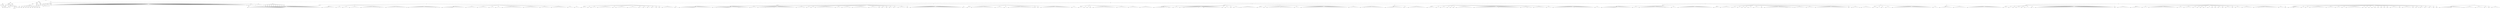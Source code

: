 graph Tree {
	"t0" [label = "TEI"];
	"t1" [label = "teiHeader"];
	"t2" [label = "fileDesc"];
	"t3" [label = "titleStmt"];
	"t4" [label = "title"];
	"t5" [label = "title"];
	"t6" [label = "author"];
	"t7" [label = "idno"];
	"t8" [label = "idno"];
	"t9" [label = "persName"];
	"t10" [label = "forename"];
	"t11" [label = "nameLink"];
	"t12" [label = "surname"];
	"t13" [label = "publicationStmt"];
	"t14" [label = "publisher"];
	"t15" [label = "idno"];
	"t16" [label = "idno"];
	"t17" [label = "availability"];
	"t18" [label = "licence"];
	"t19" [label = "ab"];
	"t20" [label = "ref"];
	"t21" [label = "sourceDesc"];
	"t22" [label = "bibl"];
	"t23" [label = "name"];
	"t24" [label = "idno"];
	"t25" [label = "idno"];
	"t26" [label = "availability"];
	"t27" [label = "licence"];
	"t28" [label = "ab"];
	"t29" [label = "ref"];
	"t30" [label = "bibl"];
	"t31" [label = "date"];
	"t32" [label = "idno"];
	"t33" [label = "profileDesc"];
	"t34" [label = "particDesc"];
	"t35" [label = "listPerson"];
	"t36" [label = "person"];
	"t37" [label = "persName"];
	"t38" [label = "person"];
	"t39" [label = "persName"];
	"t40" [label = "person"];
	"t41" [label = "persName"];
	"t42" [label = "person"];
	"t43" [label = "persName"];
	"t44" [label = "person"];
	"t45" [label = "persName"];
	"t46" [label = "person"];
	"t47" [label = "persName"];
	"t48" [label = "person"];
	"t49" [label = "persName"];
	"t50" [label = "person"];
	"t51" [label = "persName"];
	"t52" [label = "person"];
	"t53" [label = "persName"];
	"t54" [label = "person"];
	"t55" [label = "persName"];
	"t56" [label = "textClass"];
	"t57" [label = "keywords"];
	"t58" [label = "term"];
	"t59" [label = "term"];
	"t60" [label = "classCode"];
	"t61" [label = "revisionDesc"];
	"t62" [label = "listChange"];
	"t63" [label = "change"];
	"t64" [label = "text"];
	"t65" [label = "front"];
	"t66" [label = "docTitle"];
	"t67" [label = "titlePart"];
	"t68" [label = "titlePart"];
	"t69" [label = "docDate"];
	"t70" [label = "docAuthor"];
	"t71" [label = "div"];
	"t72" [label = "div"];
	"t73" [label = "head"];
	"t74" [label = "p"];
	"t75" [label = "p"];
	"t76" [label = "p"];
	"t77" [label = "div"];
	"t78" [label = "p"];
	"t79" [label = "div"];
	"t80" [label = "p"];
	"t81" [label = "performance"];
	"t82" [label = "ab"];
	"t83" [label = "div"];
	"t84" [label = "head"];
	"t85" [label = "p"];
	"t86" [label = "l"];
	"t87" [label = "l"];
	"t88" [label = "l"];
	"t89" [label = "l"];
	"t90" [label = "l"];
	"t91" [label = "l"];
	"t92" [label = "l"];
	"t93" [label = "l"];
	"t94" [label = "l"];
	"t95" [label = "l"];
	"t96" [label = "l"];
	"t97" [label = "l"];
	"t98" [label = "l"];
	"t99" [label = "l"];
	"t100" [label = "l"];
	"t101" [label = "l"];
	"t102" [label = "l"];
	"t103" [label = "l"];
	"t104" [label = "l"];
	"t105" [label = "l"];
	"t106" [label = "l"];
	"t107" [label = "l"];
	"t108" [label = "l"];
	"t109" [label = "l"];
	"t110" [label = "l"];
	"t111" [label = "l"];
	"t112" [label = "l"];
	"t113" [label = "l"];
	"t114" [label = "l"];
	"t115" [label = "l"];
	"t116" [label = "l"];
	"t117" [label = "l"];
	"t118" [label = "l"];
	"t119" [label = "l"];
	"t120" [label = "l"];
	"t121" [label = "l"];
	"t122" [label = "l"];
	"t123" [label = "l"];
	"t124" [label = "l"];
	"t125" [label = "l"];
	"t126" [label = "l"];
	"t127" [label = "l"];
	"t128" [label = "l"];
	"t129" [label = "l"];
	"t130" [label = "l"];
	"t131" [label = "l"];
	"t132" [label = "l"];
	"t133" [label = "l"];
	"t134" [label = "l"];
	"t135" [label = "l"];
	"t136" [label = "l"];
	"t137" [label = "l"];
	"t138" [label = "l"];
	"t139" [label = "l"];
	"t140" [label = "l"];
	"t141" [label = "l"];
	"t142" [label = "l"];
	"t143" [label = "l"];
	"t144" [label = "l"];
	"t145" [label = "l"];
	"t146" [label = "l"];
	"t147" [label = "l"];
	"t148" [label = "l"];
	"t149" [label = "l"];
	"t150" [label = "l"];
	"t151" [label = "l"];
	"t152" [label = "l"];
	"t153" [label = "l"];
	"t154" [label = "l"];
	"t155" [label = "l"];
	"t156" [label = "l"];
	"t157" [label = "l"];
	"t158" [label = "l"];
	"t159" [label = "l"];
	"t160" [label = "l"];
	"t161" [label = "l"];
	"t162" [label = "l"];
	"t163" [label = "l"];
	"t164" [label = "l"];
	"t165" [label = "l"];
	"t166" [label = "l"];
	"t167" [label = "l"];
	"t168" [label = "l"];
	"t169" [label = "l"];
	"t170" [label = "l"];
	"t171" [label = "l"];
	"t172" [label = "l"];
	"t173" [label = "l"];
	"t174" [label = "l"];
	"t175" [label = "l"];
	"t176" [label = "l"];
	"t177" [label = "l"];
	"t178" [label = "l"];
	"t179" [label = "l"];
	"t180" [label = "l"];
	"t181" [label = "l"];
	"t182" [label = "l"];
	"t183" [label = "l"];
	"t184" [label = "l"];
	"t185" [label = "l"];
	"t186" [label = "l"];
	"t187" [label = "l"];
	"t188" [label = "l"];
	"t189" [label = "l"];
	"t190" [label = "l"];
	"t191" [label = "l"];
	"t192" [label = "l"];
	"t193" [label = "l"];
	"t194" [label = "l"];
	"t195" [label = "l"];
	"t196" [label = "l"];
	"t197" [label = "l"];
	"t198" [label = "l"];
	"t199" [label = "l"];
	"t200" [label = "l"];
	"t201" [label = "l"];
	"t202" [label = "l"];
	"t203" [label = "l"];
	"t204" [label = "l"];
	"t205" [label = "l"];
	"t206" [label = "l"];
	"t207" [label = "l"];
	"t208" [label = "l"];
	"t209" [label = "l"];
	"t210" [label = "l"];
	"t211" [label = "l"];
	"t212" [label = "l"];
	"t213" [label = "l"];
	"t214" [label = "l"];
	"t215" [label = "l"];
	"t216" [label = "l"];
	"t217" [label = "l"];
	"t218" [label = "l"];
	"t219" [label = "l"];
	"t220" [label = "l"];
	"t221" [label = "l"];
	"t222" [label = "l"];
	"t223" [label = "l"];
	"t224" [label = "l"];
	"t225" [label = "l"];
	"t226" [label = "l"];
	"t227" [label = "l"];
	"t228" [label = "l"];
	"t229" [label = "l"];
	"t230" [label = "l"];
	"t231" [label = "l"];
	"t232" [label = "l"];
	"t233" [label = "l"];
	"t234" [label = "l"];
	"t235" [label = "l"];
	"t236" [label = "l"];
	"t237" [label = "l"];
	"t238" [label = "l"];
	"t239" [label = "l"];
	"t240" [label = "l"];
	"t241" [label = "l"];
	"t242" [label = "l"];
	"t243" [label = "l"];
	"t244" [label = "l"];
	"t245" [label = "l"];
	"t246" [label = "signed"];
	"t247" [label = "div"];
	"t248" [label = "opener"];
	"t249" [label = "salute"];
	"t250" [label = "head"];
	"t251" [label = "p"];
	"t252" [label = "p"];
	"t253" [label = "p"];
	"t254" [label = "div"];
	"t255" [label = "head"];
	"t256" [label = "p"];
	"t257" [label = "p"];
	"t258" [label = "p"];
	"t259" [label = "p"];
	"t260" [label = "p"];
	"t261" [label = "p"];
	"t262" [label = "castList"];
	"t263" [label = "head"];
	"t264" [label = "castItem"];
	"t265" [label = "role"];
	"t266" [label = "castItem"];
	"t267" [label = "role"];
	"t268" [label = "castItem"];
	"t269" [label = "role"];
	"t270" [label = "castItem"];
	"t271" [label = "role"];
	"t272" [label = "castItem"];
	"t273" [label = "role"];
	"t274" [label = "castItem"];
	"t275" [label = "role"];
	"t276" [label = "castItem"];
	"t277" [label = "role"];
	"t278" [label = "castItem"];
	"t279" [label = "role"];
	"t280" [label = "castItem"];
	"t281" [label = "role"];
	"t282" [label = "castItem"];
	"t283" [label = "role"];
	"t284" [label = "body"];
	"t285" [label = "div"];
	"t286" [label = "head"];
	"t287" [label = "div"];
	"t288" [label = "head"];
	"t289" [label = "sp"];
	"t290" [label = "speaker"];
	"t291" [label = "l"];
	"t292" [label = "l"];
	"t293" [label = "l"];
	"t294" [label = "l"];
	"t295" [label = "l"];
	"t296" [label = "l"];
	"t297" [label = "l"];
	"t298" [label = "l"];
	"t299" [label = "l"];
	"t300" [label = "l"];
	"t301" [label = "l"];
	"t302" [label = "l"];
	"t303" [label = "l"];
	"t304" [label = "l"];
	"t305" [label = "l"];
	"t306" [label = "l"];
	"t307" [label = "l"];
	"t308" [label = "l"];
	"t309" [label = "l"];
	"t310" [label = "l"];
	"t311" [label = "l"];
	"t312" [label = "l"];
	"t313" [label = "l"];
	"t314" [label = "l"];
	"t315" [label = "l"];
	"t316" [label = "l"];
	"t317" [label = "l"];
	"t318" [label = "l"];
	"t319" [label = "l"];
	"t320" [label = "l"];
	"t321" [label = "l"];
	"t322" [label = "l"];
	"t323" [label = "l"];
	"t324" [label = "l"];
	"t325" [label = "l"];
	"t326" [label = "l"];
	"t327" [label = "l"];
	"t328" [label = "l"];
	"t329" [label = "l"];
	"t330" [label = "l"];
	"t331" [label = "l"];
	"t332" [label = "l"];
	"t333" [label = "l"];
	"t334" [label = "l"];
	"t335" [label = "l"];
	"t336" [label = "l"];
	"t337" [label = "l"];
	"t338" [label = "l"];
	"t339" [label = "l"];
	"t340" [label = "l"];
	"t341" [label = "l"];
	"t342" [label = "l"];
	"t343" [label = "l"];
	"t344" [label = "l"];
	"t345" [label = "l"];
	"t346" [label = "l"];
	"t347" [label = "l"];
	"t348" [label = "l"];
	"t349" [label = "l"];
	"t350" [label = "l"];
	"t351" [label = "div"];
	"t352" [label = "head"];
	"t353" [label = "sp"];
	"t354" [label = "speaker"];
	"t355" [label = "l"];
	"t356" [label = "l"];
	"t357" [label = "l"];
	"t358" [label = "l"];
	"t359" [label = "l"];
	"t360" [label = "l"];
	"t361" [label = "l"];
	"t362" [label = "l"];
	"t363" [label = "l"];
	"t364" [label = "l"];
	"t365" [label = "sp"];
	"t366" [label = "speaker"];
	"t367" [label = "l"];
	"t368" [label = "l"];
	"t369" [label = "l"];
	"t370" [label = "l"];
	"t371" [label = "sp"];
	"t372" [label = "speaker"];
	"t373" [label = "l"];
	"t374" [label = "l"];
	"t375" [label = "l"];
	"t376" [label = "l"];
	"t377" [label = "sp"];
	"t378" [label = "speaker"];
	"t379" [label = "l"];
	"t380" [label = "l"];
	"t381" [label = "l"];
	"t382" [label = "l"];
	"t383" [label = "l"];
	"t384" [label = "l"];
	"t385" [label = "l"];
	"t386" [label = "l"];
	"t387" [label = "sp"];
	"t388" [label = "speaker"];
	"t389" [label = "l"];
	"t390" [label = "l"];
	"t391" [label = "l"];
	"t392" [label = "l"];
	"t393" [label = "l"];
	"t394" [label = "l"];
	"t395" [label = "l"];
	"t396" [label = "l"];
	"t397" [label = "l"];
	"t398" [label = "l"];
	"t399" [label = "l"];
	"t400" [label = "l"];
	"t401" [label = "l"];
	"t402" [label = "l"];
	"t403" [label = "note"];
	"t404" [label = "l"];
	"t405" [label = "l"];
	"t406" [label = "l"];
	"t407" [label = "l"];
	"t408" [label = "sp"];
	"t409" [label = "speaker"];
	"t410" [label = "l"];
	"t411" [label = "l"];
	"t412" [label = "l"];
	"t413" [label = "l"];
	"t414" [label = "l"];
	"t415" [label = "l"];
	"t416" [label = "l"];
	"t417" [label = "l"];
	"t418" [label = "l"];
	"t419" [label = "l"];
	"t420" [label = "l"];
	"t421" [label = "l"];
	"t422" [label = "l"];
	"t423" [label = "l"];
	"t424" [label = "l"];
	"t425" [label = "l"];
	"t426" [label = "stage"];
	"t427" [label = "sp"];
	"t428" [label = "speaker"];
	"t429" [label = "l"];
	"t430" [label = "l"];
	"t431" [label = "l"];
	"t432" [label = "l"];
	"t433" [label = "l"];
	"t434" [label = "l"];
	"t435" [label = "l"];
	"t436" [label = "l"];
	"t437" [label = "l"];
	"t438" [label = "l"];
	"t439" [label = "l"];
	"t440" [label = "l"];
	"t441" [label = "l"];
	"t442" [label = "l"];
	"t443" [label = "l"];
	"t444" [label = "l"];
	"t445" [label = "l"];
	"t446" [label = "l"];
	"t447" [label = "l"];
	"t448" [label = "l"];
	"t449" [label = "l"];
	"t450" [label = "note"];
	"t451" [label = "l"];
	"t452" [label = "l"];
	"t453" [label = "note"];
	"t454" [label = "l"];
	"t455" [label = "div"];
	"t456" [label = "head"];
	"t457" [label = "sp"];
	"t458" [label = "speaker"];
	"t459" [label = "l"];
	"t460" [label = "l"];
	"t461" [label = "l"];
	"t462" [label = "l"];
	"t463" [label = "l"];
	"t464" [label = "l"];
	"t465" [label = "l"];
	"t466" [label = "note"];
	"t467" [label = "l"];
	"t468" [label = "l"];
	"t469" [label = "l"];
	"t470" [label = "l"];
	"t471" [label = "l"];
	"t472" [label = "l"];
	"t473" [label = "l"];
	"t474" [label = "l"];
	"t475" [label = "l"];
	"t476" [label = "l"];
	"t477" [label = "sp"];
	"t478" [label = "speaker"];
	"t479" [label = "l"];
	"t480" [label = "l"];
	"t481" [label = "l"];
	"t482" [label = "l"];
	"t483" [label = "l"];
	"t484" [label = "l"];
	"t485" [label = "l"];
	"t486" [label = "l"];
	"t487" [label = "sp"];
	"t488" [label = "speaker"];
	"t489" [label = "l"];
	"t490" [label = "l"];
	"t491" [label = "l"];
	"t492" [label = "l"];
	"t493" [label = "l"];
	"t494" [label = "l"];
	"t495" [label = "l"];
	"t496" [label = "l"];
	"t497" [label = "sp"];
	"t498" [label = "speaker"];
	"t499" [label = "l"];
	"t500" [label = "l"];
	"t501" [label = "l"];
	"t502" [label = "l"];
	"t503" [label = "sp"];
	"t504" [label = "speaker"];
	"t505" [label = "l"];
	"t506" [label = "l"];
	"t507" [label = "l"];
	"t508" [label = "l"];
	"t509" [label = "sp"];
	"t510" [label = "speaker"];
	"t511" [label = "l"];
	"t512" [label = "l"];
	"t513" [label = "l"];
	"t514" [label = "l"];
	"t515" [label = "l"];
	"t516" [label = "l"];
	"t517" [label = "l"];
	"t518" [label = "l"];
	"t519" [label = "l"];
	"t520" [label = "l"];
	"t521" [label = "l"];
	"t522" [label = "l"];
	"t523" [label = "l"];
	"t524" [label = "l"];
	"t525" [label = "l"];
	"t526" [label = "l"];
	"t527" [label = "sp"];
	"t528" [label = "speaker"];
	"t529" [label = "l"];
	"t530" [label = "l"];
	"t531" [label = "l"];
	"t532" [label = "l"];
	"t533" [label = "l"];
	"t534" [label = "l"];
	"t535" [label = "l"];
	"t536" [label = "l"];
	"t537" [label = "l"];
	"t538" [label = "l"];
	"t539" [label = "l"];
	"t540" [label = "l"];
	"t541" [label = "sp"];
	"t542" [label = "speaker"];
	"t543" [label = "l"];
	"t544" [label = "l"];
	"t545" [label = "l"];
	"t546" [label = "l"];
	"t547" [label = "l"];
	"t548" [label = "l"];
	"t549" [label = "l"];
	"t550" [label = "l"];
	"t551" [label = "sp"];
	"t552" [label = "speaker"];
	"t553" [label = "l"];
	"t554" [label = "l"];
	"t555" [label = "l"];
	"t556" [label = "l"];
	"t557" [label = "l"];
	"t558" [label = "l"];
	"t559" [label = "l"];
	"t560" [label = "l"];
	"t561" [label = "l"];
	"t562" [label = "l"];
	"t563" [label = "l"];
	"t564" [label = "l"];
	"t565" [label = "sp"];
	"t566" [label = "speaker"];
	"t567" [label = "l"];
	"t568" [label = "l"];
	"t569" [label = "l"];
	"t570" [label = "l"];
	"t571" [label = "sp"];
	"t572" [label = "speaker"];
	"t573" [label = "l"];
	"t574" [label = "l"];
	"t575" [label = "l"];
	"t576" [label = "l"];
	"t577" [label = "div"];
	"t578" [label = "head"];
	"t579" [label = "sp"];
	"t580" [label = "speaker"];
	"t581" [label = "l"];
	"t582" [label = "l"];
	"t583" [label = "l"];
	"t584" [label = "l"];
	"t585" [label = "sp"];
	"t586" [label = "speaker"];
	"t587" [label = "l"];
	"t588" [label = "sp"];
	"t589" [label = "speaker"];
	"t590" [label = "l"];
	"t591" [label = "l"];
	"t592" [label = "l"];
	"t593" [label = "l"];
	"t594" [label = "sp"];
	"t595" [label = "speaker"];
	"t596" [label = "l"];
	"t597" [label = "l"];
	"t598" [label = "l"];
	"t599" [label = "l"];
	"t600" [label = "l"];
	"t601" [label = "l"];
	"t602" [label = "l"];
	"t603" [label = "l"];
	"t604" [label = "l"];
	"t605" [label = "l"];
	"t606" [label = "l"];
	"t607" [label = "sp"];
	"t608" [label = "speaker"];
	"t609" [label = "l"];
	"t610" [label = "sp"];
	"t611" [label = "speaker"];
	"t612" [label = "l"];
	"t613" [label = "l"];
	"t614" [label = "l"];
	"t615" [label = "l"];
	"t616" [label = "l"];
	"t617" [label = "l"];
	"t618" [label = "l"];
	"t619" [label = "l"];
	"t620" [label = "sp"];
	"t621" [label = "speaker"];
	"t622" [label = "l"];
	"t623" [label = "l"];
	"t624" [label = "l"];
	"t625" [label = "l"];
	"t626" [label = "l"];
	"t627" [label = "l"];
	"t628" [label = "l"];
	"t629" [label = "l"];
	"t630" [label = "sp"];
	"t631" [label = "speaker"];
	"t632" [label = "l"];
	"t633" [label = "l"];
	"t634" [label = "sp"];
	"t635" [label = "speaker"];
	"t636" [label = "l"];
	"t637" [label = "l"];
	"t638" [label = "sp"];
	"t639" [label = "speaker"];
	"t640" [label = "l"];
	"t641" [label = "l"];
	"t642" [label = "sp"];
	"t643" [label = "speaker"];
	"t644" [label = "l"];
	"t645" [label = "l"];
	"t646" [label = "sp"];
	"t647" [label = "speaker"];
	"t648" [label = "l"];
	"t649" [label = "sp"];
	"t650" [label = "speaker"];
	"t651" [label = "l"];
	"t652" [label = "sp"];
	"t653" [label = "speaker"];
	"t654" [label = "l"];
	"t655" [label = "l"];
	"t656" [label = "l"];
	"t657" [label = "l"];
	"t658" [label = "l"];
	"t659" [label = "l"];
	"t660" [label = "l"];
	"t661" [label = "l"];
	"t662" [label = "l"];
	"t663" [label = "sp"];
	"t664" [label = "speaker"];
	"t665" [label = "l"];
	"t666" [label = "l"];
	"t667" [label = "div"];
	"t668" [label = "head"];
	"t669" [label = "div"];
	"t670" [label = "head"];
	"t671" [label = "sp"];
	"t672" [label = "speaker"];
	"t673" [label = "l"];
	"t674" [label = "l"];
	"t675" [label = "l"];
	"t676" [label = "l"];
	"t677" [label = "l"];
	"t678" [label = "l"];
	"t679" [label = "l"];
	"t680" [label = "l"];
	"t681" [label = "l"];
	"t682" [label = "l"];
	"t683" [label = "l"];
	"t684" [label = "l"];
	"t685" [label = "l"];
	"t686" [label = "l"];
	"t687" [label = "l"];
	"t688" [label = "l"];
	"t689" [label = "l"];
	"t690" [label = "l"];
	"t691" [label = "l"];
	"t692" [label = "l"];
	"t693" [label = "l"];
	"t694" [label = "l"];
	"t695" [label = "l"];
	"t696" [label = "l"];
	"t697" [label = "l"];
	"t698" [label = "l"];
	"t699" [label = "div"];
	"t700" [label = "head"];
	"t701" [label = "sp"];
	"t702" [label = "speaker"];
	"t703" [label = "l"];
	"t704" [label = "l"];
	"t705" [label = "note"];
	"t706" [label = "l"];
	"t707" [label = "l"];
	"t708" [label = "l"];
	"t709" [label = "l"];
	"t710" [label = "l"];
	"t711" [label = "l"];
	"t712" [label = "l"];
	"t713" [label = "l"];
	"t714" [label = "l"];
	"t715" [label = "l"];
	"t716" [label = "l"];
	"t717" [label = "l"];
	"t718" [label = "l"];
	"t719" [label = "l"];
	"t720" [label = "l"];
	"t721" [label = "l"];
	"t722" [label = "l"];
	"t723" [label = "note"];
	"t724" [label = "note"];
	"t725" [label = "l"];
	"t726" [label = "l"];
	"t727" [label = "l"];
	"t728" [label = "l"];
	"t729" [label = "l"];
	"t730" [label = "l"];
	"t731" [label = "l"];
	"t732" [label = "sp"];
	"t733" [label = "speaker"];
	"t734" [label = "note"];
	"t735" [label = "l"];
	"t736" [label = "l"];
	"t737" [label = "l"];
	"t738" [label = "l"];
	"t739" [label = "sp"];
	"t740" [label = "speaker"];
	"t741" [label = "l"];
	"t742" [label = "l"];
	"t743" [label = "l"];
	"t744" [label = "l"];
	"t745" [label = "l"];
	"t746" [label = "note"];
	"t747" [label = "l"];
	"t748" [label = "l"];
	"t749" [label = "l"];
	"t750" [label = "l"];
	"t751" [label = "l"];
	"t752" [label = "l"];
	"t753" [label = "note"];
	"t754" [label = "l"];
	"t755" [label = "l"];
	"t756" [label = "l"];
	"t757" [label = "l"];
	"t758" [label = "l"];
	"t759" [label = "l"];
	"t760" [label = "l"];
	"t761" [label = "l"];
	"t762" [label = "l"];
	"t763" [label = "l"];
	"t764" [label = "l"];
	"t765" [label = "l"];
	"t766" [label = "l"];
	"t767" [label = "l"];
	"t768" [label = "l"];
	"t769" [label = "l"];
	"t770" [label = "l"];
	"t771" [label = "sp"];
	"t772" [label = "speaker"];
	"t773" [label = "l"];
	"t774" [label = "l"];
	"t775" [label = "l"];
	"t776" [label = "l"];
	"t777" [label = "l"];
	"t778" [label = "note"];
	"t779" [label = "l"];
	"t780" [label = "sp"];
	"t781" [label = "speaker"];
	"t782" [label = "l"];
	"t783" [label = "l"];
	"t784" [label = "sp"];
	"t785" [label = "speaker"];
	"t786" [label = "l"];
	"t787" [label = "l"];
	"t788" [label = "sp"];
	"t789" [label = "speaker"];
	"t790" [label = "l"];
	"t791" [label = "l"];
	"t792" [label = "l"];
	"t793" [label = "l"];
	"t794" [label = "l"];
	"t795" [label = "l"];
	"t796" [label = "l"];
	"t797" [label = "l"];
	"t798" [label = "l"];
	"t799" [label = "l"];
	"t800" [label = "l"];
	"t801" [label = "l"];
	"t802" [label = "l"];
	"t803" [label = "l"];
	"t804" [label = "l"];
	"t805" [label = "sp"];
	"t806" [label = "speaker"];
	"t807" [label = "l"];
	"t808" [label = "l"];
	"t809" [label = "l"];
	"t810" [label = "l"];
	"t811" [label = "sp"];
	"t812" [label = "speaker"];
	"t813" [label = "l"];
	"t814" [label = "l"];
	"t815" [label = "l"];
	"t816" [label = "l"];
	"t817" [label = "l"];
	"t818" [label = "note"];
	"t819" [label = "l"];
	"t820" [label = "sp"];
	"t821" [label = "speaker"];
	"t822" [label = "l"];
	"t823" [label = "l"];
	"t824" [label = "l"];
	"t825" [label = "l"];
	"t826" [label = "l"];
	"t827" [label = "l"];
	"t828" [label = "l"];
	"t829" [label = "l"];
	"t830" [label = "l"];
	"t831" [label = "l"];
	"t832" [label = "l"];
	"t833" [label = "l"];
	"t834" [label = "sp"];
	"t835" [label = "speaker"];
	"t836" [label = "l"];
	"t837" [label = "l"];
	"t838" [label = "l"];
	"t839" [label = "l"];
	"t840" [label = "l"];
	"t841" [label = "l"];
	"t842" [label = "l"];
	"t843" [label = "sp"];
	"t844" [label = "speaker"];
	"t845" [label = "l"];
	"t846" [label = "sp"];
	"t847" [label = "speaker"];
	"t848" [label = "l"];
	"t849" [label = "l"];
	"t850" [label = "sp"];
	"t851" [label = "speaker"];
	"t852" [label = "l"];
	"t853" [label = "sp"];
	"t854" [label = "speaker"];
	"t855" [label = "l"];
	"t856" [label = "l"];
	"t857" [label = "sp"];
	"t858" [label = "speaker"];
	"t859" [label = "l"];
	"t860" [label = "l"];
	"t861" [label = "sp"];
	"t862" [label = "speaker"];
	"t863" [label = "l"];
	"t864" [label = "l"];
	"t865" [label = "l"];
	"t866" [label = "l"];
	"t867" [label = "l"];
	"t868" [label = "l"];
	"t869" [label = "sp"];
	"t870" [label = "speaker"];
	"t871" [label = "l"];
	"t872" [label = "sp"];
	"t873" [label = "speaker"];
	"t874" [label = "l"];
	"t875" [label = "l"];
	"t876" [label = "l"];
	"t877" [label = "l"];
	"t878" [label = "l"];
	"t879" [label = "l"];
	"t880" [label = "l"];
	"t881" [label = "l"];
	"t882" [label = "l"];
	"t883" [label = "l"];
	"t884" [label = "l"];
	"t885" [label = "l"];
	"t886" [label = "l"];
	"t887" [label = "l"];
	"t888" [label = "l"];
	"t889" [label = "l"];
	"t890" [label = "l"];
	"t891" [label = "l"];
	"t892" [label = "l"];
	"t893" [label = "l"];
	"t894" [label = "l"];
	"t895" [label = "l"];
	"t896" [label = "l"];
	"t897" [label = "l"];
	"t898" [label = "l"];
	"t899" [label = "l"];
	"t900" [label = "l"];
	"t901" [label = "l"];
	"t902" [label = "l"];
	"t903" [label = "l"];
	"t904" [label = "l"];
	"t905" [label = "l"];
	"t906" [label = "l"];
	"t907" [label = "l"];
	"t908" [label = "l"];
	"t909" [label = "l"];
	"t910" [label = "l"];
	"t911" [label = "l"];
	"t912" [label = "l"];
	"t913" [label = "l"];
	"t914" [label = "l"];
	"t915" [label = "l"];
	"t916" [label = "sp"];
	"t917" [label = "speaker"];
	"t918" [label = "l"];
	"t919" [label = "l"];
	"t920" [label = "div"];
	"t921" [label = "head"];
	"t922" [label = "sp"];
	"t923" [label = "speaker"];
	"t924" [label = "l"];
	"t925" [label = "l"];
	"t926" [label = "sp"];
	"t927" [label = "speaker"];
	"t928" [label = "l"];
	"t929" [label = "l"];
	"t930" [label = "l"];
	"t931" [label = "l"];
	"t932" [label = "l"];
	"t933" [label = "l"];
	"t934" [label = "l"];
	"t935" [label = "l"];
	"t936" [label = "l"];
	"t937" [label = "l"];
	"t938" [label = "l"];
	"t939" [label = "l"];
	"t940" [label = "l"];
	"t941" [label = "l"];
	"t942" [label = "l"];
	"t943" [label = "l"];
	"t944" [label = "l"];
	"t945" [label = "l"];
	"t946" [label = "sp"];
	"t947" [label = "speaker"];
	"t948" [label = "l"];
	"t949" [label = "l"];
	"t950" [label = "l"];
	"t951" [label = "l"];
	"t952" [label = "l"];
	"t953" [label = "l"];
	"t954" [label = "sp"];
	"t955" [label = "speaker"];
	"t956" [label = "l"];
	"t957" [label = "l"];
	"t958" [label = "sp"];
	"t959" [label = "speaker"];
	"t960" [label = "l"];
	"t961" [label = "l"];
	"t962" [label = "l"];
	"t963" [label = "l"];
	"t964" [label = "l"];
	"t965" [label = "l"];
	"t966" [label = "l"];
	"t967" [label = "l"];
	"t968" [label = "l"];
	"t969" [label = "l"];
	"t970" [label = "l"];
	"t971" [label = "l"];
	"t972" [label = "l"];
	"t973" [label = "l"];
	"t974" [label = "l"];
	"t975" [label = "l"];
	"t976" [label = "l"];
	"t977" [label = "l"];
	"t978" [label = "l"];
	"t979" [label = "stage"];
	"t980" [label = "sp"];
	"t981" [label = "speaker"];
	"t982" [label = "l"];
	"t983" [label = "sp"];
	"t984" [label = "speaker"];
	"t985" [label = "l"];
	"t986" [label = "sp"];
	"t987" [label = "speaker"];
	"t988" [label = "l"];
	"t989" [label = "l"];
	"t990" [label = "l"];
	"t991" [label = "l"];
	"t992" [label = "l"];
	"t993" [label = "l"];
	"t994" [label = "l"];
	"t995" [label = "l"];
	"t996" [label = "l"];
	"t997" [label = "l"];
	"t998" [label = "l"];
	"t999" [label = "l"];
	"t1000" [label = "l"];
	"t1001" [label = "l"];
	"t1002" [label = "l"];
	"t1003" [label = "l"];
	"t1004" [label = "l"];
	"t1005" [label = "l"];
	"t1006" [label = "l"];
	"t1007" [label = "l"];
	"t1008" [label = "l"];
	"t1009" [label = "l"];
	"t1010" [label = "l"];
	"t1011" [label = "l"];
	"t1012" [label = "sp"];
	"t1013" [label = "speaker"];
	"t1014" [label = "l"];
	"t1015" [label = "l"];
	"t1016" [label = "l"];
	"t1017" [label = "l"];
	"t1018" [label = "div"];
	"t1019" [label = "head"];
	"t1020" [label = "sp"];
	"t1021" [label = "speaker"];
	"t1022" [label = "l"];
	"t1023" [label = "l"];
	"t1024" [label = "l"];
	"t1025" [label = "sp"];
	"t1026" [label = "speaker"];
	"t1027" [label = "l"];
	"t1028" [label = "sp"];
	"t1029" [label = "speaker"];
	"t1030" [label = "l"];
	"t1031" [label = "sp"];
	"t1032" [label = "speaker"];
	"t1033" [label = "l"];
	"t1034" [label = "sp"];
	"t1035" [label = "speaker"];
	"t1036" [label = "l"];
	"t1037" [label = "l"];
	"t1038" [label = "l"];
	"t1039" [label = "l"];
	"t1040" [label = "l"];
	"t1041" [label = "l"];
	"t1042" [label = "l"];
	"t1043" [label = "l"];
	"t1044" [label = "l"];
	"t1045" [label = "l"];
	"t1046" [label = "l"];
	"t1047" [label = "l"];
	"t1048" [label = "l"];
	"t1049" [label = "l"];
	"t1050" [label = "l"];
	"t1051" [label = "l"];
	"t1052" [label = "l"];
	"t1053" [label = "l"];
	"t1054" [label = "sp"];
	"t1055" [label = "speaker"];
	"t1056" [label = "l"];
	"t1057" [label = "l"];
	"t1058" [label = "l"];
	"t1059" [label = "l"];
	"t1060" [label = "l"];
	"t1061" [label = "l"];
	"t1062" [label = "l"];
	"t1063" [label = "l"];
	"t1064" [label = "sp"];
	"t1065" [label = "speaker"];
	"t1066" [label = "l"];
	"t1067" [label = "l"];
	"t1068" [label = "l"];
	"t1069" [label = "l"];
	"t1070" [label = "l"];
	"t1071" [label = "l"];
	"t1072" [label = "l"];
	"t1073" [label = "l"];
	"t1074" [label = "sp"];
	"t1075" [label = "speaker"];
	"t1076" [label = "l"];
	"t1077" [label = "l"];
	"t1078" [label = "l"];
	"t1079" [label = "l"];
	"t1080" [label = "l"];
	"t1081" [label = "l"];
	"t1082" [label = "l"];
	"t1083" [label = "l"];
	"t1084" [label = "l"];
	"t1085" [label = "l"];
	"t1086" [label = "div"];
	"t1087" [label = "head"];
	"t1088" [label = "div"];
	"t1089" [label = "head"];
	"t1090" [label = "stage"];
	"t1091" [label = "sp"];
	"t1092" [label = "speaker"];
	"t1093" [label = "l"];
	"t1094" [label = "l"];
	"t1095" [label = "l"];
	"t1096" [label = "l"];
	"t1097" [label = "l"];
	"t1098" [label = "l"];
	"t1099" [label = "l"];
	"t1100" [label = "note"];
	"t1101" [label = "l"];
	"t1102" [label = "l"];
	"t1103" [label = "l"];
	"t1104" [label = "stage"];
	"t1105" [label = "l"];
	"t1106" [label = "l"];
	"t1107" [label = "sp"];
	"t1108" [label = "speaker"];
	"t1109" [label = "l"];
	"t1110" [label = "l"];
	"t1111" [label = "l"];
	"t1112" [label = "l"];
	"t1113" [label = "sp"];
	"t1114" [label = "speaker"];
	"t1115" [label = "l"];
	"t1116" [label = "l"];
	"t1117" [label = "stage"];
	"t1118" [label = "l"];
	"t1119" [label = "l"];
	"t1120" [label = "l"];
	"t1121" [label = "l"];
	"t1122" [label = "l"];
	"t1123" [label = "l"];
	"t1124" [label = "l"];
	"t1125" [label = "l"];
	"t1126" [label = "l"];
	"t1127" [label = "l"];
	"t1128" [label = "l"];
	"t1129" [label = "note"];
	"t1130" [label = "l"];
	"t1131" [label = "l"];
	"t1132" [label = "l"];
	"t1133" [label = "stage"];
	"t1134" [label = "l"];
	"t1135" [label = "l"];
	"t1136" [label = "l"];
	"t1137" [label = "l"];
	"t1138" [label = "l"];
	"t1139" [label = "l"];
	"t1140" [label = "l"];
	"t1141" [label = "l"];
	"t1142" [label = "l"];
	"t1143" [label = "l"];
	"t1144" [label = "l"];
	"t1145" [label = "l"];
	"t1146" [label = "l"];
	"t1147" [label = "l"];
	"t1148" [label = "sp"];
	"t1149" [label = "speaker"];
	"t1150" [label = "l"];
	"t1151" [label = "sp"];
	"t1152" [label = "speaker"];
	"t1153" [label = "l"];
	"t1154" [label = "l"];
	"t1155" [label = "l"];
	"t1156" [label = "sp"];
	"t1157" [label = "speaker"];
	"t1158" [label = "l"];
	"t1159" [label = "sp"];
	"t1160" [label = "speaker"];
	"t1161" [label = "l"];
	"t1162" [label = "l"];
	"t1163" [label = "l"];
	"t1164" [label = "stage"];
	"t1165" [label = "sp"];
	"t1166" [label = "speaker"];
	"t1167" [label = "l"];
	"t1168" [label = "l"];
	"t1169" [label = "l"];
	"t1170" [label = "l"];
	"t1171" [label = "l"];
	"t1172" [label = "l"];
	"t1173" [label = "l"];
	"t1174" [label = "l"];
	"t1175" [label = "l"];
	"t1176" [label = "l"];
	"t1177" [label = "l"];
	"t1178" [label = "l"];
	"t1179" [label = "div"];
	"t1180" [label = "head"];
	"t1181" [label = "sp"];
	"t1182" [label = "speaker"];
	"t1183" [label = "l"];
	"t1184" [label = "l"];
	"t1185" [label = "l"];
	"t1186" [label = "l"];
	"t1187" [label = "sp"];
	"t1188" [label = "speaker"];
	"t1189" [label = "l"];
	"t1190" [label = "sp"];
	"t1191" [label = "speaker"];
	"t1192" [label = "l"];
	"t1193" [label = "l"];
	"t1194" [label = "l"];
	"t1195" [label = "l"];
	"t1196" [label = "l"];
	"t1197" [label = "l"];
	"t1198" [label = "l"];
	"t1199" [label = "l"];
	"t1200" [label = "l"];
	"t1201" [label = "l"];
	"t1202" [label = "note"];
	"t1203" [label = "l"];
	"t1204" [label = "l"];
	"t1205" [label = "l"];
	"t1206" [label = "l"];
	"t1207" [label = "l"];
	"t1208" [label = "l"];
	"t1209" [label = "l"];
	"t1210" [label = "l"];
	"t1211" [label = "l"];
	"t1212" [label = "l"];
	"t1213" [label = "sp"];
	"t1214" [label = "speaker"];
	"t1215" [label = "l"];
	"t1216" [label = "l"];
	"t1217" [label = "l"];
	"t1218" [label = "l"];
	"t1219" [label = "sp"];
	"t1220" [label = "speaker"];
	"t1221" [label = "l"];
	"t1222" [label = "l"];
	"t1223" [label = "l"];
	"t1224" [label = "l"];
	"t1225" [label = "l"];
	"t1226" [label = "l"];
	"t1227" [label = "l"];
	"t1228" [label = "l"];
	"t1229" [label = "l"];
	"t1230" [label = "l"];
	"t1231" [label = "l"];
	"t1232" [label = "l"];
	"t1233" [label = "l"];
	"t1234" [label = "l"];
	"t1235" [label = "l"];
	"t1236" [label = "l"];
	"t1237" [label = "l"];
	"t1238" [label = "l"];
	"t1239" [label = "l"];
	"t1240" [label = "l"];
	"t1241" [label = "l"];
	"t1242" [label = "l"];
	"t1243" [label = "l"];
	"t1244" [label = "l"];
	"t1245" [label = "l"];
	"t1246" [label = "l"];
	"t1247" [label = "l"];
	"t1248" [label = "l"];
	"t1249" [label = "l"];
	"t1250" [label = "l"];
	"t1251" [label = "l"];
	"t1252" [label = "l"];
	"t1253" [label = "l"];
	"t1254" [label = "l"];
	"t1255" [label = "l"];
	"t1256" [label = "l"];
	"t1257" [label = "l"];
	"t1258" [label = "l"];
	"t1259" [label = "sp"];
	"t1260" [label = "speaker"];
	"t1261" [label = "l"];
	"t1262" [label = "l"];
	"t1263" [label = "l"];
	"t1264" [label = "l"];
	"t1265" [label = "l"];
	"t1266" [label = "l"];
	"t1267" [label = "l"];
	"t1268" [label = "l"];
	"t1269" [label = "sp"];
	"t1270" [label = "speaker"];
	"t1271" [label = "l"];
	"t1272" [label = "l"];
	"t1273" [label = "note"];
	"t1274" [label = "l"];
	"t1275" [label = "l"];
	"t1276" [label = "l"];
	"t1277" [label = "l"];
	"t1278" [label = "l"];
	"t1279" [label = "l"];
	"t1280" [label = "l"];
	"t1281" [label = "l"];
	"t1282" [label = "l"];
	"t1283" [label = "l"];
	"t1284" [label = "l"];
	"t1285" [label = "l"];
	"t1286" [label = "l"];
	"t1287" [label = "l"];
	"t1288" [label = "l"];
	"t1289" [label = "l"];
	"t1290" [label = "div"];
	"t1291" [label = "head"];
	"t1292" [label = "sp"];
	"t1293" [label = "speaker"];
	"t1294" [label = "l"];
	"t1295" [label = "l"];
	"t1296" [label = "l"];
	"t1297" [label = "l"];
	"t1298" [label = "l"];
	"t1299" [label = "l"];
	"t1300" [label = "l"];
	"t1301" [label = "l"];
	"t1302" [label = "l"];
	"t1303" [label = "l"];
	"t1304" [label = "l"];
	"t1305" [label = "l"];
	"t1306" [label = "l"];
	"t1307" [label = "l"];
	"t1308" [label = "sp"];
	"t1309" [label = "speaker"];
	"t1310" [label = "l"];
	"t1311" [label = "l"];
	"t1312" [label = "sp"];
	"t1313" [label = "speaker"];
	"t1314" [label = "l"];
	"t1315" [label = "l"];
	"t1316" [label = "l"];
	"t1317" [label = "l"];
	"t1318" [label = "l"];
	"t1319" [label = "l"];
	"t1320" [label = "l"];
	"t1321" [label = "l"];
	"t1322" [label = "l"];
	"t1323" [label = "l"];
	"t1324" [label = "l"];
	"t1325" [label = "l"];
	"t1326" [label = "l"];
	"t1327" [label = "l"];
	"t1328" [label = "div"];
	"t1329" [label = "head"];
	"t1330" [label = "sp"];
	"t1331" [label = "speaker"];
	"t1332" [label = "l"];
	"t1333" [label = "l"];
	"t1334" [label = "l"];
	"t1335" [label = "l"];
	"t1336" [label = "l"];
	"t1337" [label = "l"];
	"t1338" [label = "sp"];
	"t1339" [label = "speaker"];
	"t1340" [label = "l"];
	"t1341" [label = "l"];
	"t1342" [label = "sp"];
	"t1343" [label = "speaker"];
	"t1344" [label = "l"];
	"t1345" [label = "l"];
	"t1346" [label = "l"];
	"t1347" [label = "l"];
	"t1348" [label = "sp"];
	"t1349" [label = "speaker"];
	"t1350" [label = "l"];
	"t1351" [label = "sp"];
	"t1352" [label = "speaker"];
	"t1353" [label = "l"];
	"t1354" [label = "sp"];
	"t1355" [label = "speaker"];
	"t1356" [label = "l"];
	"t1357" [label = "sp"];
	"t1358" [label = "speaker"];
	"t1359" [label = "l"];
	"t1360" [label = "l"];
	"t1361" [label = "l"];
	"t1362" [label = "l"];
	"t1363" [label = "l"];
	"t1364" [label = "l"];
	"t1365" [label = "l"];
	"t1366" [label = "l"];
	"t1367" [label = "l"];
	"t1368" [label = "l"];
	"t1369" [label = "l"];
	"t1370" [label = "l"];
	"t1371" [label = "l"];
	"t1372" [label = "sp"];
	"t1373" [label = "speaker"];
	"t1374" [label = "l"];
	"t1375" [label = "l"];
	"t1376" [label = "l"];
	"t1377" [label = "l"];
	"t1378" [label = "l"];
	"t1379" [label = "l"];
	"t1380" [label = "l"];
	"t1381" [label = "l"];
	"t1382" [label = "l"];
	"t1383" [label = "l"];
	"t1384" [label = "l"];
	"t1385" [label = "l"];
	"t1386" [label = "l"];
	"t1387" [label = "l"];
	"t1388" [label = "l"];
	"t1389" [label = "l"];
	"t1390" [label = "l"];
	"t1391" [label = "l"];
	"t1392" [label = "l"];
	"t1393" [label = "note"];
	"t1394" [label = "l"];
	"t1395" [label = "l"];
	"t1396" [label = "l"];
	"t1397" [label = "l"];
	"t1398" [label = "l"];
	"t1399" [label = "l"];
	"t1400" [label = "l"];
	"t1401" [label = "l"];
	"t1402" [label = "l"];
	"t1403" [label = "l"];
	"t1404" [label = "l"];
	"t1405" [label = "l"];
	"t1406" [label = "l"];
	"t1407" [label = "l"];
	"t1408" [label = "l"];
	"t1409" [label = "l"];
	"t1410" [label = "l"];
	"t1411" [label = "sp"];
	"t1412" [label = "speaker"];
	"t1413" [label = "l"];
	"t1414" [label = "l"];
	"t1415" [label = "l"];
	"t1416" [label = "l"];
	"t1417" [label = "note"];
	"t1418" [label = "l"];
	"t1419" [label = "l"];
	"t1420" [label = "note"];
	"t1421" [label = "l"];
	"t1422" [label = "sp"];
	"t1423" [label = "speaker"];
	"t1424" [label = "l"];
	"t1425" [label = "l"];
	"t1426" [label = "l"];
	"t1427" [label = "l"];
	"t1428" [label = "l"];
	"t1429" [label = "l"];
	"t1430" [label = "l"];
	"t1431" [label = "l"];
	"t1432" [label = "l"];
	"t1433" [label = "sp"];
	"t1434" [label = "speaker"];
	"t1435" [label = "l"];
	"t1436" [label = "l"];
	"t1437" [label = "l"];
	"t1438" [label = "l"];
	"t1439" [label = "sp"];
	"t1440" [label = "speaker"];
	"t1441" [label = "l"];
	"t1442" [label = "l"];
	"t1443" [label = "l"];
	"t1444" [label = "l"];
	"t1445" [label = "l"];
	"t1446" [label = "l"];
	"t1447" [label = "l"];
	"t1448" [label = "l"];
	"t1449" [label = "l"];
	"t1450" [label = "l"];
	"t1451" [label = "l"];
	"t1452" [label = "l"];
	"t1453" [label = "l"];
	"t1454" [label = "l"];
	"t1455" [label = "l"];
	"t1456" [label = "l"];
	"t1457" [label = "note"];
	"t1458" [label = "l"];
	"t1459" [label = "l"];
	"t1460" [label = "l"];
	"t1461" [label = "l"];
	"t1462" [label = "l"];
	"t1463" [label = "l"];
	"t1464" [label = "l"];
	"t1465" [label = "l"];
	"t1466" [label = "l"];
	"t1467" [label = "l"];
	"t1468" [label = "l"];
	"t1469" [label = "l"];
	"t1470" [label = "l"];
	"t1471" [label = "l"];
	"t1472" [label = "l"];
	"t1473" [label = "l"];
	"t1474" [label = "sp"];
	"t1475" [label = "speaker"];
	"t1476" [label = "l"];
	"t1477" [label = "l"];
	"t1478" [label = "l"];
	"t1479" [label = "l"];
	"t1480" [label = "div"];
	"t1481" [label = "head"];
	"t1482" [label = "div"];
	"t1483" [label = "head"];
	"t1484" [label = "sp"];
	"t1485" [label = "speaker"];
	"t1486" [label = "l"];
	"t1487" [label = "l"];
	"t1488" [label = "l"];
	"t1489" [label = "l"];
	"t1490" [label = "l"];
	"t1491" [label = "l"];
	"t1492" [label = "l"];
	"t1493" [label = "l"];
	"t1494" [label = "l"];
	"t1495" [label = "l"];
	"t1496" [label = "l"];
	"t1497" [label = "l"];
	"t1498" [label = "l"];
	"t1499" [label = "l"];
	"t1500" [label = "l"];
	"t1501" [label = "l"];
	"t1502" [label = "l"];
	"t1503" [label = "l"];
	"t1504" [label = "l"];
	"t1505" [label = "l"];
	"t1506" [label = "l"];
	"t1507" [label = "l"];
	"t1508" [label = "l"];
	"t1509" [label = "l"];
	"t1510" [label = "sp"];
	"t1511" [label = "speaker"];
	"t1512" [label = "l"];
	"t1513" [label = "l"];
	"t1514" [label = "l"];
	"t1515" [label = "l"];
	"t1516" [label = "sp"];
	"t1517" [label = "speaker"];
	"t1518" [label = "l"];
	"t1519" [label = "l"];
	"t1520" [label = "l"];
	"t1521" [label = "l"];
	"t1522" [label = "l"];
	"t1523" [label = "l"];
	"t1524" [label = "l"];
	"t1525" [label = "l"];
	"t1526" [label = "l"];
	"t1527" [label = "l"];
	"t1528" [label = "l"];
	"t1529" [label = "l"];
	"t1530" [label = "l"];
	"t1531" [label = "l"];
	"t1532" [label = "l"];
	"t1533" [label = "l"];
	"t1534" [label = "l"];
	"t1535" [label = "l"];
	"t1536" [label = "l"];
	"t1537" [label = "l"];
	"t1538" [label = "note"];
	"t1539" [label = "l"];
	"t1540" [label = "l"];
	"t1541" [label = "l"];
	"t1542" [label = "l"];
	"t1543" [label = "sp"];
	"t1544" [label = "speaker"];
	"t1545" [label = "l"];
	"t1546" [label = "l"];
	"t1547" [label = "l"];
	"t1548" [label = "l"];
	"t1549" [label = "sp"];
	"t1550" [label = "speaker"];
	"t1551" [label = "l"];
	"t1552" [label = "l"];
	"t1553" [label = "l"];
	"t1554" [label = "l"];
	"t1555" [label = "l"];
	"t1556" [label = "l"];
	"t1557" [label = "l"];
	"t1558" [label = "l"];
	"t1559" [label = "l"];
	"t1560" [label = "l"];
	"t1561" [label = "l"];
	"t1562" [label = "l"];
	"t1563" [label = "l"];
	"t1564" [label = "l"];
	"t1565" [label = "l"];
	"t1566" [label = "l"];
	"t1567" [label = "l"];
	"t1568" [label = "l"];
	"t1569" [label = "l"];
	"t1570" [label = "l"];
	"t1571" [label = "l"];
	"t1572" [label = "l"];
	"t1573" [label = "l"];
	"t1574" [label = "l"];
	"t1575" [label = "l"];
	"t1576" [label = "l"];
	"t1577" [label = "l"];
	"t1578" [label = "l"];
	"t1579" [label = "div"];
	"t1580" [label = "head"];
	"t1581" [label = "sp"];
	"t1582" [label = "speaker"];
	"t1583" [label = "l"];
	"t1584" [label = "l"];
	"t1585" [label = "l"];
	"t1586" [label = "l"];
	"t1587" [label = "sp"];
	"t1588" [label = "speaker"];
	"t1589" [label = "l"];
	"t1590" [label = "l"];
	"t1591" [label = "l"];
	"t1592" [label = "l"];
	"t1593" [label = "l"];
	"t1594" [label = "l"];
	"t1595" [label = "l"];
	"t1596" [label = "l"];
	"t1597" [label = "sp"];
	"t1598" [label = "speaker"];
	"t1599" [label = "note"];
	"t1600" [label = "l"];
	"t1601" [label = "l"];
	"t1602" [label = "sp"];
	"t1603" [label = "speaker"];
	"t1604" [label = "l"];
	"t1605" [label = "l"];
	"t1606" [label = "sp"];
	"t1607" [label = "speaker"];
	"t1608" [label = "l"];
	"t1609" [label = "sp"];
	"t1610" [label = "speaker"];
	"t1611" [label = "l"];
	"t1612" [label = "sp"];
	"t1613" [label = "speaker"];
	"t1614" [label = "l"];
	"t1615" [label = "l"];
	"t1616" [label = "l"];
	"t1617" [label = "sp"];
	"t1618" [label = "speaker"];
	"t1619" [label = "l"];
	"t1620" [label = "l"];
	"t1621" [label = "l"];
	"t1622" [label = "l"];
	"t1623" [label = "l"];
	"t1624" [label = "sp"];
	"t1625" [label = "speaker"];
	"t1626" [label = "l"];
	"t1627" [label = "sp"];
	"t1628" [label = "speaker"];
	"t1629" [label = "l"];
	"t1630" [label = "l"];
	"t1631" [label = "l"];
	"t1632" [label = "l"];
	"t1633" [label = "l"];
	"t1634" [label = "l"];
	"t1635" [label = "l"];
	"t1636" [label = "l"];
	"t1637" [label = "l"];
	"t1638" [label = "l"];
	"t1639" [label = "l"];
	"t1640" [label = "l"];
	"t1641" [label = "l"];
	"t1642" [label = "l"];
	"t1643" [label = "l"];
	"t1644" [label = "l"];
	"t1645" [label = "note"];
	"t1646" [label = "note"];
	"t1647" [label = "l"];
	"t1648" [label = "l"];
	"t1649" [label = "l"];
	"t1650" [label = "l"];
	"t1651" [label = "stage"];
	"t1652" [label = "sp"];
	"t1653" [label = "speaker"];
	"t1654" [label = "l"];
	"t1655" [label = "l"];
	"t1656" [label = "l"];
	"t1657" [label = "l"];
	"t1658" [label = "l"];
	"t1659" [label = "l"];
	"t1660" [label = "l"];
	"t1661" [label = "l"];
	"t1662" [label = "sp"];
	"t1663" [label = "speaker"];
	"t1664" [label = "l"];
	"t1665" [label = "l"];
	"t1666" [label = "l"];
	"t1667" [label = "l"];
	"t1668" [label = "l"];
	"t1669" [label = "l"];
	"t1670" [label = "sp"];
	"t1671" [label = "speaker"];
	"t1672" [label = "l"];
	"t1673" [label = "l"];
	"t1674" [label = "l"];
	"t1675" [label = "l"];
	"t1676" [label = "l"];
	"t1677" [label = "l"];
	"t1678" [label = "l"];
	"t1679" [label = "l"];
	"t1680" [label = "l"];
	"t1681" [label = "l"];
	"t1682" [label = "l"];
	"t1683" [label = "l"];
	"t1684" [label = "l"];
	"t1685" [label = "l"];
	"t1686" [label = "l"];
	"t1687" [label = "l"];
	"t1688" [label = "l"];
	"t1689" [label = "l"];
	"t1690" [label = "l"];
	"t1691" [label = "l"];
	"t1692" [label = "l"];
	"t1693" [label = "l"];
	"t1694" [label = "l"];
	"t1695" [label = "l"];
	"t1696" [label = "l"];
	"t1697" [label = "l"];
	"t1698" [label = "sp"];
	"t1699" [label = "speaker"];
	"t1700" [label = "l"];
	"t1701" [label = "sp"];
	"t1702" [label = "speaker"];
	"t1703" [label = "note"];
	"t1704" [label = "l"];
	"t1705" [label = "l"];
	"t1706" [label = "l"];
	"t1707" [label = "l"];
	"t1708" [label = "stage"];
	"t1709" [label = "sp"];
	"t1710" [label = "speaker"];
	"t1711" [label = "l"];
	"t1712" [label = "l"];
	"t1713" [label = "l"];
	"t1714" [label = "l"];
	"t1715" [label = "l"];
	"t1716" [label = "l"];
	"t1717" [label = "l"];
	"t1718" [label = "l"];
	"t1719" [label = "div"];
	"t1720" [label = "head"];
	"t1721" [label = "sp"];
	"t1722" [label = "speaker"];
	"t1723" [label = "l"];
	"t1724" [label = "l"];
	"t1725" [label = "sp"];
	"t1726" [label = "speaker"];
	"t1727" [label = "l"];
	"t1728" [label = "l"];
	"t1729" [label = "sp"];
	"t1730" [label = "speaker"];
	"t1731" [label = "l"];
	"t1732" [label = "l"];
	"t1733" [label = "sp"];
	"t1734" [label = "speaker"];
	"t1735" [label = "l"];
	"t1736" [label = "l"];
	"t1737" [label = "l"];
	"t1738" [label = "l"];
	"t1739" [label = "sp"];
	"t1740" [label = "speaker"];
	"t1741" [label = "l"];
	"t1742" [label = "l"];
	"t1743" [label = "l"];
	"t1744" [label = "l"];
	"t1745" [label = "l"];
	"t1746" [label = "l"];
	"t1747" [label = "l"];
	"t1748" [label = "l"];
	"t1749" [label = "l"];
	"t1750" [label = "l"];
	"t1751" [label = "l"];
	"t1752" [label = "l"];
	"t1753" [label = "l"];
	"t1754" [label = "l"];
	"t1755" [label = "l"];
	"t1756" [label = "l"];
	"t1757" [label = "l"];
	"t1758" [label = "l"];
	"t1759" [label = "l"];
	"t1760" [label = "l"];
	"t1761" [label = "l"];
	"t1762" [label = "l"];
	"t1763" [label = "l"];
	"t1764" [label = "l"];
	"t1765" [label = "l"];
	"t1766" [label = "l"];
	"t1767" [label = "l"];
	"t1768" [label = "l"];
	"t1769" [label = "l"];
	"t1770" [label = "l"];
	"t1771" [label = "l"];
	"t1772" [label = "l"];
	"t1773" [label = "sp"];
	"t1774" [label = "speaker"];
	"t1775" [label = "l"];
	"t1776" [label = "l"];
	"t1777" [label = "l"];
	"t1778" [label = "l"];
	"t1779" [label = "div"];
	"t1780" [label = "head"];
	"t1781" [label = "sp"];
	"t1782" [label = "speaker"];
	"t1783" [label = "l"];
	"t1784" [label = "l"];
	"t1785" [label = "l"];
	"t1786" [label = "l"];
	"t1787" [label = "l"];
	"t1788" [label = "l"];
	"t1789" [label = "l"];
	"t1790" [label = "l"];
	"t1791" [label = "l"];
	"t1792" [label = "l"];
	"t1793" [label = "sp"];
	"t1794" [label = "speaker"];
	"t1795" [label = "l"];
	"t1796" [label = "l"];
	"t1797" [label = "l"];
	"t1798" [label = "l"];
	"t1799" [label = "l"];
	"t1800" [label = "l"];
	"t1801" [label = "l"];
	"t1802" [label = "l"];
	"t1803" [label = "l"];
	"t1804" [label = "l"];
	"t1805" [label = "sp"];
	"t1806" [label = "speaker"];
	"t1807" [label = "l"];
	"t1808" [label = "l"];
	"t1809" [label = "l"];
	"t1810" [label = "l"];
	"t1811" [label = "l"];
	"t1812" [label = "l"];
	"t1813" [label = "l"];
	"t1814" [label = "l"];
	"t1815" [label = "l"];
	"t1816" [label = "l"];
	"t1817" [label = "l"];
	"t1818" [label = "l"];
	"t1819" [label = "l"];
	"t1820" [label = "l"];
	"t1821" [label = "l"];
	"t1822" [label = "l"];
	"t1823" [label = "l"];
	"t1824" [label = "l"];
	"t1825" [label = "l"];
	"t1826" [label = "l"];
	"t1827" [label = "l"];
	"t1828" [label = "l"];
	"t1829" [label = "l"];
	"t1830" [label = "l"];
	"t1831" [label = "l"];
	"t1832" [label = "l"];
	"t1833" [label = "l"];
	"t1834" [label = "l"];
	"t1835" [label = "div"];
	"t1836" [label = "head"];
	"t1837" [label = "div"];
	"t1838" [label = "head"];
	"t1839" [label = "sp"];
	"t1840" [label = "speaker"];
	"t1841" [label = "l"];
	"t1842" [label = "l"];
	"t1843" [label = "l"];
	"t1844" [label = "sp"];
	"t1845" [label = "speaker"];
	"t1846" [label = "l"];
	"t1847" [label = "l"];
	"t1848" [label = "sp"];
	"t1849" [label = "speaker"];
	"t1850" [label = "l"];
	"t1851" [label = "sp"];
	"t1852" [label = "speaker"];
	"t1853" [label = "l"];
	"t1854" [label = "l"];
	"t1855" [label = "l"];
	"t1856" [label = "sp"];
	"t1857" [label = "speaker"];
	"t1858" [label = "l"];
	"t1859" [label = "sp"];
	"t1860" [label = "speaker"];
	"t1861" [label = "l"];
	"t1862" [label = "l"];
	"t1863" [label = "l"];
	"t1864" [label = "l"];
	"t1865" [label = "sp"];
	"t1866" [label = "speaker"];
	"t1867" [label = "l"];
	"t1868" [label = "l"];
	"t1869" [label = "sp"];
	"t1870" [label = "speaker"];
	"t1871" [label = "l"];
	"t1872" [label = "l"];
	"t1873" [label = "l"];
	"t1874" [label = "l"];
	"t1875" [label = "l"];
	"t1876" [label = "l"];
	"t1877" [label = "l"];
	"t1878" [label = "l"];
	"t1879" [label = "l"];
	"t1880" [label = "l"];
	"t1881" [label = "l"];
	"t1882" [label = "l"];
	"t1883" [label = "l"];
	"t1884" [label = "l"];
	"t1885" [label = "l"];
	"t1886" [label = "l"];
	"t1887" [label = "l"];
	"t1888" [label = "l"];
	"t1889" [label = "l"];
	"t1890" [label = "l"];
	"t1891" [label = "l"];
	"t1892" [label = "l"];
	"t1893" [label = "l"];
	"t1894" [label = "l"];
	"t1895" [label = "l"];
	"t1896" [label = "l"];
	"t1897" [label = "l"];
	"t1898" [label = "l"];
	"t1899" [label = "l"];
	"t1900" [label = "l"];
	"t1901" [label = "l"];
	"t1902" [label = "l"];
	"t1903" [label = "l"];
	"t1904" [label = "l"];
	"t1905" [label = "l"];
	"t1906" [label = "l"];
	"t1907" [label = "l"];
	"t1908" [label = "l"];
	"t1909" [label = "l"];
	"t1910" [label = "l"];
	"t1911" [label = "l"];
	"t1912" [label = "l"];
	"t1913" [label = "l"];
	"t1914" [label = "l"];
	"t1915" [label = "l"];
	"t1916" [label = "l"];
	"t1917" [label = "l"];
	"t1918" [label = "l"];
	"t1919" [label = "l"];
	"t1920" [label = "l"];
	"t1921" [label = "l"];
	"t1922" [label = "l"];
	"t1923" [label = "l"];
	"t1924" [label = "l"];
	"t1925" [label = "l"];
	"t1926" [label = "l"];
	"t1927" [label = "l"];
	"t1928" [label = "l"];
	"t1929" [label = "l"];
	"t1930" [label = "l"];
	"t1931" [label = "l"];
	"t1932" [label = "l"];
	"t1933" [label = "l"];
	"t1934" [label = "l"];
	"t1935" [label = "sp"];
	"t1936" [label = "speaker"];
	"t1937" [label = "l"];
	"t1938" [label = "sp"];
	"t1939" [label = "speaker"];
	"t1940" [label = "l"];
	"t1941" [label = "l"];
	"t1942" [label = "l"];
	"t1943" [label = "l"];
	"t1944" [label = "l"];
	"t1945" [label = "l"];
	"t1946" [label = "l"];
	"t1947" [label = "l"];
	"t1948" [label = "l"];
	"t1949" [label = "div"];
	"t1950" [label = "head"];
	"t1951" [label = "sp"];
	"t1952" [label = "speaker"];
	"t1953" [label = "l"];
	"t1954" [label = "l"];
	"t1955" [label = "l"];
	"t1956" [label = "l"];
	"t1957" [label = "l"];
	"t1958" [label = "l"];
	"t1959" [label = "l"];
	"t1960" [label = "l"];
	"t1961" [label = "sp"];
	"t1962" [label = "speaker"];
	"t1963" [label = "l"];
	"t1964" [label = "l"];
	"t1965" [label = "l"];
	"t1966" [label = "l"];
	"t1967" [label = "sp"];
	"t1968" [label = "speaker"];
	"t1969" [label = "l"];
	"t1970" [label = "l"];
	"t1971" [label = "l"];
	"t1972" [label = "l"];
	"t1973" [label = "l"];
	"t1974" [label = "l"];
	"t1975" [label = "l"];
	"t1976" [label = "l"];
	"t1977" [label = "l"];
	"t1978" [label = "l"];
	"t1979" [label = "l"];
	"t1980" [label = "l"];
	"t1981" [label = "l"];
	"t1982" [label = "l"];
	"t1983" [label = "l"];
	"t1984" [label = "l"];
	"t1985" [label = "l"];
	"t1986" [label = "l"];
	"t1987" [label = "l"];
	"t1988" [label = "l"];
	"t1989" [label = "l"];
	"t1990" [label = "l"];
	"t1991" [label = "sp"];
	"t1992" [label = "speaker"];
	"t1993" [label = "l"];
	"t1994" [label = "l"];
	"t1995" [label = "l"];
	"t1996" [label = "l"];
	"t1997" [label = "sp"];
	"t1998" [label = "speaker"];
	"t1999" [label = "l"];
	"t2000" [label = "l"];
	"t2001" [label = "l"];
	"t2002" [label = "l"];
	"t2003" [label = "l"];
	"t2004" [label = "l"];
	"t2005" [label = "sp"];
	"t2006" [label = "speaker"];
	"t2007" [label = "l"];
	"t2008" [label = "l"];
	"t2009" [label = "sp"];
	"t2010" [label = "speaker"];
	"t2011" [label = "l"];
	"t2012" [label = "sp"];
	"t2013" [label = "speaker"];
	"t2014" [label = "l"];
	"t2015" [label = "sp"];
	"t2016" [label = "speaker"];
	"t2017" [label = "l"];
	"t2018" [label = "l"];
	"t2019" [label = "sp"];
	"t2020" [label = "speaker"];
	"t2021" [label = "l"];
	"t2022" [label = "l"];
	"t2023" [label = "sp"];
	"t2024" [label = "speaker"];
	"t2025" [label = "l"];
	"t2026" [label = "sp"];
	"t2027" [label = "speaker"];
	"t2028" [label = "l"];
	"t2029" [label = "sp"];
	"t2030" [label = "speaker"];
	"t2031" [label = "l"];
	"t2032" [label = "l"];
	"t2033" [label = "sp"];
	"t2034" [label = "speaker"];
	"t2035" [label = "l"];
	"t2036" [label = "sp"];
	"t2037" [label = "speaker"];
	"t2038" [label = "l"];
	"t2039" [label = "l"];
	"t2040" [label = "l"];
	"t2041" [label = "l"];
	"t2042" [label = "sp"];
	"t2043" [label = "speaker"];
	"t2044" [label = "l"];
	"t2045" [label = "sp"];
	"t2046" [label = "speaker"];
	"t2047" [label = "l"];
	"t2048" [label = "l"];
	"t2049" [label = "l"];
	"t2050" [label = "l"];
	"t2051" [label = "sp"];
	"t2052" [label = "speaker"];
	"t2053" [label = "l"];
	"t2054" [label = "l"];
	"t2055" [label = "l"];
	"t2056" [label = "l"];
	"t2057" [label = "l"];
	"t2058" [label = "l"];
	"t2059" [label = "l"];
	"t2060" [label = "l"];
	"t2061" [label = "sp"];
	"t2062" [label = "speaker"];
	"t2063" [label = "l"];
	"t2064" [label = "l"];
	"t2065" [label = "l"];
	"t2066" [label = "note"];
	"t2067" [label = "l"];
	"t2068" [label = "l"];
	"t2069" [label = "l"];
	"t2070" [label = "l"];
	"t2071" [label = "l"];
	"t2072" [label = "l"];
	"t2073" [label = "l"];
	"t2074" [label = "l"];
	"t2075" [label = "l"];
	"t2076" [label = "l"];
	"t2077" [label = "l"];
	"t2078" [label = "l"];
	"t2079" [label = "l"];
	"t2080" [label = "l"];
	"t2081" [label = "l"];
	"t2082" [label = "sp"];
	"t2083" [label = "speaker"];
	"t2084" [label = "l"];
	"t2085" [label = "l"];
	"t2086" [label = "l"];
	"t2087" [label = "l"];
	"t2088" [label = "sp"];
	"t2089" [label = "speaker"];
	"t2090" [label = "l"];
	"t2091" [label = "div"];
	"t2092" [label = "head"];
	"t2093" [label = "stage"];
	"t2094" [label = "sp"];
	"t2095" [label = "speaker"];
	"t2096" [label = "l"];
	"t2097" [label = "l"];
	"t2098" [label = "l"];
	"t2099" [label = "note"];
	"t2100" [label = "l"];
	"t2101" [label = "l"];
	"t2102" [label = "l"];
	"t2103" [label = "l"];
	"t2104" [label = "l"];
	"t2105" [label = "sp"];
	"t2106" [label = "speaker"];
	"t2107" [label = "l"];
	"t2108" [label = "l"];
	"t2109" [label = "sp"];
	"t2110" [label = "speaker"];
	"t2111" [label = "l"];
	"t2112" [label = "l"];
	"t2113" [label = "sp"];
	"t2114" [label = "speaker"];
	"t2115" [label = "l"];
	"t2116" [label = "l"];
	"t2117" [label = "l"];
	"t2118" [label = "l"];
	"t2119" [label = "l"];
	"t2120" [label = "l"];
	"t2121" [label = "l"];
	"t2122" [label = "l"];
	"t2123" [label = "l"];
	"t2124" [label = "l"];
	"t2125" [label = "l"];
	"t2126" [label = "l"];
	"t2127" [label = "sp"];
	"t2128" [label = "speaker"];
	"t2129" [label = "l"];
	"t2130" [label = "l"];
	"t2131" [label = "l"];
	"t2132" [label = "l"];
	"t2133" [label = "l"];
	"t2134" [label = "l"];
	"t2135" [label = "sp"];
	"t2136" [label = "speaker"];
	"t2137" [label = "l"];
	"t2138" [label = "l"];
	"t2139" [label = "l"];
	"t2140" [label = "l"];
	"t2141" [label = "sp"];
	"t2142" [label = "speaker"];
	"t2143" [label = "l"];
	"t2144" [label = "l"];
	"t2145" [label = "sp"];
	"t2146" [label = "speaker"];
	"t2147" [label = "l"];
	"t2148" [label = "l"];
	"t2149" [label = "l"];
	"t2150" [label = "l"];
	"t2151" [label = "l"];
	"t2152" [label = "l"];
	"t2153" [label = "l"];
	"t2154" [label = "l"];
	"t2155" [label = "l"];
	"t2156" [label = "l"];
	"t2157" [label = "l"];
	"t2158" [label = "l"];
	"t2159" [label = "sp"];
	"t2160" [label = "speaker"];
	"t2161" [label = "l"];
	"t2162" [label = "sp"];
	"t2163" [label = "speaker"];
	"t2164" [label = "l"];
	"t2165" [label = "sp"];
	"t2166" [label = "speaker"];
	"t2167" [label = "l"];
	"t2168" [label = "sp"];
	"t2169" [label = "speaker"];
	"t2170" [label = "l"];
	"t2171" [label = "sp"];
	"t2172" [label = "speaker"];
	"t2173" [label = "l"];
	"t2174" [label = "sp"];
	"t2175" [label = "speaker"];
	"t2176" [label = "l"];
	"t2177" [label = "sp"];
	"t2178" [label = "speaker"];
	"t2179" [label = "l"];
	"t2180" [label = "sp"];
	"t2181" [label = "speaker"];
	"t2182" [label = "l"];
	"t2183" [label = "sp"];
	"t2184" [label = "speaker"];
	"t2185" [label = "l"];
	"t2186" [label = "sp"];
	"t2187" [label = "speaker"];
	"t2188" [label = "l"];
	"t2189" [label = "l"];
	"t2190" [label = "l"];
	"t2191" [label = "l"];
	"t2192" [label = "l"];
	"t2193" [label = "l"];
	"t2194" [label = "sp"];
	"t2195" [label = "speaker"];
	"t2196" [label = "l"];
	"t2197" [label = "sp"];
	"t2198" [label = "speaker"];
	"t2199" [label = "l"];
	"t2200" [label = "l"];
	"t2201" [label = "l"];
	"t2202" [label = "l"];
	"t2203" [label = "l"];
	"t2204" [label = "l"];
	"t2205" [label = "l"];
	"t2206" [label = "sp"];
	"t2207" [label = "speaker"];
	"t2208" [label = "l"];
	"t2209" [label = "sp"];
	"t2210" [label = "speaker"];
	"t2211" [label = "l"];
	"t2212" [label = "stage"];
	"t2213" [label = "sp"];
	"t2214" [label = "speaker"];
	"t2215" [label = "l"];
	"t2216" [label = "l"];
	"t2217" [label = "sp"];
	"t2218" [label = "speaker"];
	"t2219" [label = "l"];
	"t2220" [label = "l"];
	"t2221" [label = "sp"];
	"t2222" [label = "speaker"];
	"t2223" [label = "l"];
	"t2224" [label = "l"];
	"t2225" [label = "sp"];
	"t2226" [label = "speaker"];
	"t2227" [label = "l"];
	"t2228" [label = "sp"];
	"t2229" [label = "speaker"];
	"t2230" [label = "l"];
	"t2231" [label = "div"];
	"t2232" [label = "head"];
	"t2233" [label = "sp"];
	"t2234" [label = "speaker"];
	"t2235" [label = "l"];
	"t2236" [label = "l"];
	"t2237" [label = "l"];
	"t2238" [label = "l"];
	"t2239" [label = "l"];
	"t2240" [label = "l"];
	"t2241" [label = "l"];
	"t2242" [label = "l"];
	"t2243" [label = "stage"];
	"t2244" [label = "l"];
	"t2245" [label = "l"];
	"t2246" [label = "l"];
	"t2247" [label = "l"];
	"t2248" [label = "l"];
	"t2249" [label = "l"];
	"t2250" [label = "l"];
	"t2251" [label = "l"];
	"t2252" [label = "stage"];
	"t2253" [label = "sp"];
	"t2254" [label = "speaker"];
	"t2255" [label = "l"];
	"t2256" [label = "l"];
	"t2257" [label = "l"];
	"t2258" [label = "l"];
	"t2259" [label = "l"];
	"t2260" [label = "l"];
	"t2261" [label = "l"];
	"t2262" [label = "l"];
	"t2263" [label = "sp"];
	"t2264" [label = "speaker"];
	"t2265" [label = "l"];
	"t2266" [label = "l"];
	"t2267" [label = "l"];
	"t2268" [label = "l"];
	"t2269" [label = "l"];
	"t2270" [label = "l"];
	"t2271" [label = "sp"];
	"t2272" [label = "speaker"];
	"t2273" [label = "l"];
	"t2274" [label = "l"];
	"t2275" [label = "sp"];
	"t2276" [label = "speaker"];
	"t2277" [label = "l"];
	"t2278" [label = "sp"];
	"t2279" [label = "speaker"];
	"t2280" [label = "l"];
	"t2281" [label = "l"];
	"t2282" [label = "l"];
	"t2283" [label = "l"];
	"t2284" [label = "l"];
	"t2285" [label = "l"];
	"t0" -- "t1";
	"t1" -- "t2";
	"t2" -- "t3";
	"t3" -- "t4";
	"t3" -- "t5";
	"t3" -- "t6";
	"t6" -- "t7";
	"t6" -- "t8";
	"t6" -- "t9";
	"t9" -- "t10";
	"t9" -- "t11";
	"t9" -- "t12";
	"t2" -- "t13";
	"t13" -- "t14";
	"t13" -- "t15";
	"t13" -- "t16";
	"t13" -- "t17";
	"t17" -- "t18";
	"t18" -- "t19";
	"t18" -- "t20";
	"t2" -- "t21";
	"t21" -- "t22";
	"t22" -- "t23";
	"t22" -- "t24";
	"t22" -- "t25";
	"t22" -- "t26";
	"t26" -- "t27";
	"t27" -- "t28";
	"t27" -- "t29";
	"t22" -- "t30";
	"t30" -- "t31";
	"t30" -- "t32";
	"t1" -- "t33";
	"t33" -- "t34";
	"t34" -- "t35";
	"t35" -- "t36";
	"t36" -- "t37";
	"t35" -- "t38";
	"t38" -- "t39";
	"t35" -- "t40";
	"t40" -- "t41";
	"t35" -- "t42";
	"t42" -- "t43";
	"t35" -- "t44";
	"t44" -- "t45";
	"t35" -- "t46";
	"t46" -- "t47";
	"t35" -- "t48";
	"t48" -- "t49";
	"t35" -- "t50";
	"t50" -- "t51";
	"t35" -- "t52";
	"t52" -- "t53";
	"t35" -- "t54";
	"t54" -- "t55";
	"t33" -- "t56";
	"t56" -- "t57";
	"t57" -- "t58";
	"t57" -- "t59";
	"t56" -- "t60";
	"t1" -- "t61";
	"t61" -- "t62";
	"t62" -- "t63";
	"t0" -- "t64";
	"t64" -- "t65";
	"t65" -- "t66";
	"t66" -- "t67";
	"t66" -- "t68";
	"t65" -- "t69";
	"t65" -- "t70";
	"t65" -- "t71";
	"t71" -- "t72";
	"t72" -- "t73";
	"t72" -- "t74";
	"t72" -- "t75";
	"t72" -- "t76";
	"t71" -- "t77";
	"t77" -- "t78";
	"t71" -- "t79";
	"t79" -- "t80";
	"t65" -- "t81";
	"t81" -- "t82";
	"t65" -- "t83";
	"t83" -- "t84";
	"t83" -- "t85";
	"t83" -- "t86";
	"t83" -- "t87";
	"t83" -- "t88";
	"t83" -- "t89";
	"t83" -- "t90";
	"t83" -- "t91";
	"t83" -- "t92";
	"t83" -- "t93";
	"t83" -- "t94";
	"t83" -- "t95";
	"t83" -- "t96";
	"t83" -- "t97";
	"t83" -- "t98";
	"t83" -- "t99";
	"t83" -- "t100";
	"t83" -- "t101";
	"t83" -- "t102";
	"t83" -- "t103";
	"t83" -- "t104";
	"t83" -- "t105";
	"t83" -- "t106";
	"t83" -- "t107";
	"t83" -- "t108";
	"t83" -- "t109";
	"t83" -- "t110";
	"t83" -- "t111";
	"t83" -- "t112";
	"t83" -- "t113";
	"t83" -- "t114";
	"t83" -- "t115";
	"t83" -- "t116";
	"t83" -- "t117";
	"t83" -- "t118";
	"t83" -- "t119";
	"t83" -- "t120";
	"t83" -- "t121";
	"t83" -- "t122";
	"t83" -- "t123";
	"t83" -- "t124";
	"t83" -- "t125";
	"t83" -- "t126";
	"t83" -- "t127";
	"t83" -- "t128";
	"t83" -- "t129";
	"t83" -- "t130";
	"t83" -- "t131";
	"t83" -- "t132";
	"t83" -- "t133";
	"t83" -- "t134";
	"t83" -- "t135";
	"t83" -- "t136";
	"t83" -- "t137";
	"t83" -- "t138";
	"t83" -- "t139";
	"t83" -- "t140";
	"t83" -- "t141";
	"t83" -- "t142";
	"t83" -- "t143";
	"t83" -- "t144";
	"t83" -- "t145";
	"t83" -- "t146";
	"t83" -- "t147";
	"t83" -- "t148";
	"t83" -- "t149";
	"t83" -- "t150";
	"t83" -- "t151";
	"t83" -- "t152";
	"t83" -- "t153";
	"t83" -- "t154";
	"t83" -- "t155";
	"t83" -- "t156";
	"t83" -- "t157";
	"t83" -- "t158";
	"t83" -- "t159";
	"t83" -- "t160";
	"t83" -- "t161";
	"t83" -- "t162";
	"t83" -- "t163";
	"t83" -- "t164";
	"t83" -- "t165";
	"t83" -- "t166";
	"t83" -- "t167";
	"t83" -- "t168";
	"t83" -- "t169";
	"t83" -- "t170";
	"t83" -- "t171";
	"t83" -- "t172";
	"t83" -- "t173";
	"t83" -- "t174";
	"t83" -- "t175";
	"t83" -- "t176";
	"t83" -- "t177";
	"t83" -- "t178";
	"t83" -- "t179";
	"t83" -- "t180";
	"t83" -- "t181";
	"t83" -- "t182";
	"t83" -- "t183";
	"t83" -- "t184";
	"t83" -- "t185";
	"t83" -- "t186";
	"t83" -- "t187";
	"t83" -- "t188";
	"t83" -- "t189";
	"t83" -- "t190";
	"t83" -- "t191";
	"t83" -- "t192";
	"t83" -- "t193";
	"t83" -- "t194";
	"t83" -- "t195";
	"t83" -- "t196";
	"t83" -- "t197";
	"t83" -- "t198";
	"t83" -- "t199";
	"t83" -- "t200";
	"t83" -- "t201";
	"t83" -- "t202";
	"t83" -- "t203";
	"t83" -- "t204";
	"t83" -- "t205";
	"t83" -- "t206";
	"t83" -- "t207";
	"t83" -- "t208";
	"t83" -- "t209";
	"t83" -- "t210";
	"t83" -- "t211";
	"t83" -- "t212";
	"t83" -- "t213";
	"t83" -- "t214";
	"t83" -- "t215";
	"t83" -- "t216";
	"t83" -- "t217";
	"t83" -- "t218";
	"t83" -- "t219";
	"t83" -- "t220";
	"t83" -- "t221";
	"t83" -- "t222";
	"t83" -- "t223";
	"t83" -- "t224";
	"t83" -- "t225";
	"t83" -- "t226";
	"t83" -- "t227";
	"t83" -- "t228";
	"t83" -- "t229";
	"t83" -- "t230";
	"t83" -- "t231";
	"t83" -- "t232";
	"t83" -- "t233";
	"t83" -- "t234";
	"t83" -- "t235";
	"t83" -- "t236";
	"t83" -- "t237";
	"t83" -- "t238";
	"t83" -- "t239";
	"t83" -- "t240";
	"t83" -- "t241";
	"t83" -- "t242";
	"t83" -- "t243";
	"t83" -- "t244";
	"t83" -- "t245";
	"t83" -- "t246";
	"t65" -- "t247";
	"t247" -- "t248";
	"t248" -- "t249";
	"t247" -- "t250";
	"t247" -- "t251";
	"t247" -- "t252";
	"t247" -- "t253";
	"t65" -- "t254";
	"t254" -- "t255";
	"t254" -- "t256";
	"t254" -- "t257";
	"t254" -- "t258";
	"t254" -- "t259";
	"t254" -- "t260";
	"t254" -- "t261";
	"t65" -- "t262";
	"t262" -- "t263";
	"t262" -- "t264";
	"t264" -- "t265";
	"t262" -- "t266";
	"t266" -- "t267";
	"t262" -- "t268";
	"t268" -- "t269";
	"t262" -- "t270";
	"t270" -- "t271";
	"t262" -- "t272";
	"t272" -- "t273";
	"t262" -- "t274";
	"t274" -- "t275";
	"t262" -- "t276";
	"t276" -- "t277";
	"t262" -- "t278";
	"t278" -- "t279";
	"t262" -- "t280";
	"t280" -- "t281";
	"t262" -- "t282";
	"t282" -- "t283";
	"t64" -- "t284";
	"t284" -- "t285";
	"t285" -- "t286";
	"t285" -- "t287";
	"t287" -- "t288";
	"t287" -- "t289";
	"t289" -- "t290";
	"t289" -- "t291";
	"t289" -- "t292";
	"t289" -- "t293";
	"t289" -- "t294";
	"t289" -- "t295";
	"t289" -- "t296";
	"t289" -- "t297";
	"t289" -- "t298";
	"t289" -- "t299";
	"t289" -- "t300";
	"t289" -- "t301";
	"t289" -- "t302";
	"t289" -- "t303";
	"t289" -- "t304";
	"t289" -- "t305";
	"t289" -- "t306";
	"t289" -- "t307";
	"t289" -- "t308";
	"t289" -- "t309";
	"t289" -- "t310";
	"t289" -- "t311";
	"t289" -- "t312";
	"t289" -- "t313";
	"t289" -- "t314";
	"t289" -- "t315";
	"t289" -- "t316";
	"t289" -- "t317";
	"t289" -- "t318";
	"t289" -- "t319";
	"t289" -- "t320";
	"t289" -- "t321";
	"t289" -- "t322";
	"t289" -- "t323";
	"t289" -- "t324";
	"t289" -- "t325";
	"t289" -- "t326";
	"t289" -- "t327";
	"t289" -- "t328";
	"t289" -- "t329";
	"t289" -- "t330";
	"t289" -- "t331";
	"t289" -- "t332";
	"t289" -- "t333";
	"t289" -- "t334";
	"t289" -- "t335";
	"t289" -- "t336";
	"t289" -- "t337";
	"t289" -- "t338";
	"t289" -- "t339";
	"t289" -- "t340";
	"t289" -- "t341";
	"t289" -- "t342";
	"t289" -- "t343";
	"t289" -- "t344";
	"t289" -- "t345";
	"t289" -- "t346";
	"t289" -- "t347";
	"t289" -- "t348";
	"t289" -- "t349";
	"t289" -- "t350";
	"t285" -- "t351";
	"t351" -- "t352";
	"t351" -- "t353";
	"t353" -- "t354";
	"t353" -- "t355";
	"t353" -- "t356";
	"t353" -- "t357";
	"t353" -- "t358";
	"t353" -- "t359";
	"t353" -- "t360";
	"t353" -- "t361";
	"t353" -- "t362";
	"t353" -- "t363";
	"t353" -- "t364";
	"t351" -- "t365";
	"t365" -- "t366";
	"t365" -- "t367";
	"t365" -- "t368";
	"t365" -- "t369";
	"t365" -- "t370";
	"t351" -- "t371";
	"t371" -- "t372";
	"t371" -- "t373";
	"t371" -- "t374";
	"t371" -- "t375";
	"t371" -- "t376";
	"t351" -- "t377";
	"t377" -- "t378";
	"t377" -- "t379";
	"t377" -- "t380";
	"t377" -- "t381";
	"t377" -- "t382";
	"t377" -- "t383";
	"t377" -- "t384";
	"t377" -- "t385";
	"t377" -- "t386";
	"t351" -- "t387";
	"t387" -- "t388";
	"t387" -- "t389";
	"t387" -- "t390";
	"t387" -- "t391";
	"t387" -- "t392";
	"t387" -- "t393";
	"t387" -- "t394";
	"t387" -- "t395";
	"t387" -- "t396";
	"t387" -- "t397";
	"t387" -- "t398";
	"t387" -- "t399";
	"t387" -- "t400";
	"t387" -- "t401";
	"t387" -- "t402";
	"t387" -- "t403";
	"t387" -- "t404";
	"t387" -- "t405";
	"t387" -- "t406";
	"t387" -- "t407";
	"t351" -- "t408";
	"t408" -- "t409";
	"t408" -- "t410";
	"t408" -- "t411";
	"t408" -- "t412";
	"t408" -- "t413";
	"t408" -- "t414";
	"t408" -- "t415";
	"t408" -- "t416";
	"t408" -- "t417";
	"t408" -- "t418";
	"t408" -- "t419";
	"t408" -- "t420";
	"t408" -- "t421";
	"t408" -- "t422";
	"t408" -- "t423";
	"t408" -- "t424";
	"t408" -- "t425";
	"t408" -- "t426";
	"t351" -- "t427";
	"t427" -- "t428";
	"t427" -- "t429";
	"t427" -- "t430";
	"t427" -- "t431";
	"t427" -- "t432";
	"t427" -- "t433";
	"t427" -- "t434";
	"t427" -- "t435";
	"t427" -- "t436";
	"t427" -- "t437";
	"t427" -- "t438";
	"t427" -- "t439";
	"t427" -- "t440";
	"t427" -- "t441";
	"t427" -- "t442";
	"t427" -- "t443";
	"t427" -- "t444";
	"t427" -- "t445";
	"t427" -- "t446";
	"t427" -- "t447";
	"t427" -- "t448";
	"t427" -- "t449";
	"t427" -- "t450";
	"t427" -- "t451";
	"t427" -- "t452";
	"t427" -- "t453";
	"t427" -- "t454";
	"t285" -- "t455";
	"t455" -- "t456";
	"t455" -- "t457";
	"t457" -- "t458";
	"t457" -- "t459";
	"t457" -- "t460";
	"t457" -- "t461";
	"t457" -- "t462";
	"t457" -- "t463";
	"t457" -- "t464";
	"t457" -- "t465";
	"t457" -- "t466";
	"t457" -- "t467";
	"t457" -- "t468";
	"t457" -- "t469";
	"t457" -- "t470";
	"t457" -- "t471";
	"t457" -- "t472";
	"t457" -- "t473";
	"t457" -- "t474";
	"t457" -- "t475";
	"t457" -- "t476";
	"t455" -- "t477";
	"t477" -- "t478";
	"t477" -- "t479";
	"t477" -- "t480";
	"t477" -- "t481";
	"t477" -- "t482";
	"t477" -- "t483";
	"t477" -- "t484";
	"t477" -- "t485";
	"t477" -- "t486";
	"t455" -- "t487";
	"t487" -- "t488";
	"t487" -- "t489";
	"t487" -- "t490";
	"t487" -- "t491";
	"t487" -- "t492";
	"t487" -- "t493";
	"t487" -- "t494";
	"t487" -- "t495";
	"t487" -- "t496";
	"t455" -- "t497";
	"t497" -- "t498";
	"t497" -- "t499";
	"t497" -- "t500";
	"t497" -- "t501";
	"t497" -- "t502";
	"t455" -- "t503";
	"t503" -- "t504";
	"t503" -- "t505";
	"t503" -- "t506";
	"t503" -- "t507";
	"t503" -- "t508";
	"t455" -- "t509";
	"t509" -- "t510";
	"t509" -- "t511";
	"t509" -- "t512";
	"t509" -- "t513";
	"t509" -- "t514";
	"t509" -- "t515";
	"t509" -- "t516";
	"t509" -- "t517";
	"t509" -- "t518";
	"t509" -- "t519";
	"t509" -- "t520";
	"t509" -- "t521";
	"t509" -- "t522";
	"t509" -- "t523";
	"t509" -- "t524";
	"t509" -- "t525";
	"t509" -- "t526";
	"t455" -- "t527";
	"t527" -- "t528";
	"t527" -- "t529";
	"t527" -- "t530";
	"t527" -- "t531";
	"t527" -- "t532";
	"t527" -- "t533";
	"t527" -- "t534";
	"t527" -- "t535";
	"t527" -- "t536";
	"t527" -- "t537";
	"t527" -- "t538";
	"t527" -- "t539";
	"t527" -- "t540";
	"t455" -- "t541";
	"t541" -- "t542";
	"t541" -- "t543";
	"t541" -- "t544";
	"t541" -- "t545";
	"t541" -- "t546";
	"t541" -- "t547";
	"t541" -- "t548";
	"t541" -- "t549";
	"t541" -- "t550";
	"t455" -- "t551";
	"t551" -- "t552";
	"t551" -- "t553";
	"t551" -- "t554";
	"t551" -- "t555";
	"t551" -- "t556";
	"t551" -- "t557";
	"t551" -- "t558";
	"t551" -- "t559";
	"t551" -- "t560";
	"t551" -- "t561";
	"t551" -- "t562";
	"t551" -- "t563";
	"t551" -- "t564";
	"t455" -- "t565";
	"t565" -- "t566";
	"t565" -- "t567";
	"t565" -- "t568";
	"t565" -- "t569";
	"t565" -- "t570";
	"t455" -- "t571";
	"t571" -- "t572";
	"t571" -- "t573";
	"t571" -- "t574";
	"t571" -- "t575";
	"t571" -- "t576";
	"t285" -- "t577";
	"t577" -- "t578";
	"t577" -- "t579";
	"t579" -- "t580";
	"t579" -- "t581";
	"t579" -- "t582";
	"t579" -- "t583";
	"t579" -- "t584";
	"t577" -- "t585";
	"t585" -- "t586";
	"t585" -- "t587";
	"t577" -- "t588";
	"t588" -- "t589";
	"t588" -- "t590";
	"t588" -- "t591";
	"t588" -- "t592";
	"t588" -- "t593";
	"t577" -- "t594";
	"t594" -- "t595";
	"t594" -- "t596";
	"t594" -- "t597";
	"t594" -- "t598";
	"t594" -- "t599";
	"t594" -- "t600";
	"t594" -- "t601";
	"t594" -- "t602";
	"t594" -- "t603";
	"t594" -- "t604";
	"t594" -- "t605";
	"t594" -- "t606";
	"t577" -- "t607";
	"t607" -- "t608";
	"t607" -- "t609";
	"t577" -- "t610";
	"t610" -- "t611";
	"t610" -- "t612";
	"t610" -- "t613";
	"t610" -- "t614";
	"t610" -- "t615";
	"t610" -- "t616";
	"t610" -- "t617";
	"t610" -- "t618";
	"t610" -- "t619";
	"t577" -- "t620";
	"t620" -- "t621";
	"t620" -- "t622";
	"t620" -- "t623";
	"t620" -- "t624";
	"t620" -- "t625";
	"t620" -- "t626";
	"t620" -- "t627";
	"t620" -- "t628";
	"t620" -- "t629";
	"t577" -- "t630";
	"t630" -- "t631";
	"t630" -- "t632";
	"t630" -- "t633";
	"t577" -- "t634";
	"t634" -- "t635";
	"t634" -- "t636";
	"t634" -- "t637";
	"t577" -- "t638";
	"t638" -- "t639";
	"t638" -- "t640";
	"t638" -- "t641";
	"t577" -- "t642";
	"t642" -- "t643";
	"t642" -- "t644";
	"t642" -- "t645";
	"t577" -- "t646";
	"t646" -- "t647";
	"t646" -- "t648";
	"t577" -- "t649";
	"t649" -- "t650";
	"t649" -- "t651";
	"t577" -- "t652";
	"t652" -- "t653";
	"t652" -- "t654";
	"t652" -- "t655";
	"t652" -- "t656";
	"t652" -- "t657";
	"t652" -- "t658";
	"t652" -- "t659";
	"t652" -- "t660";
	"t652" -- "t661";
	"t652" -- "t662";
	"t577" -- "t663";
	"t663" -- "t664";
	"t663" -- "t665";
	"t663" -- "t666";
	"t284" -- "t667";
	"t667" -- "t668";
	"t667" -- "t669";
	"t669" -- "t670";
	"t669" -- "t671";
	"t671" -- "t672";
	"t671" -- "t673";
	"t671" -- "t674";
	"t671" -- "t675";
	"t671" -- "t676";
	"t671" -- "t677";
	"t671" -- "t678";
	"t671" -- "t679";
	"t671" -- "t680";
	"t671" -- "t681";
	"t671" -- "t682";
	"t671" -- "t683";
	"t671" -- "t684";
	"t671" -- "t685";
	"t671" -- "t686";
	"t671" -- "t687";
	"t671" -- "t688";
	"t671" -- "t689";
	"t671" -- "t690";
	"t671" -- "t691";
	"t671" -- "t692";
	"t671" -- "t693";
	"t671" -- "t694";
	"t671" -- "t695";
	"t671" -- "t696";
	"t671" -- "t697";
	"t671" -- "t698";
	"t667" -- "t699";
	"t699" -- "t700";
	"t699" -- "t701";
	"t701" -- "t702";
	"t701" -- "t703";
	"t701" -- "t704";
	"t701" -- "t705";
	"t701" -- "t706";
	"t701" -- "t707";
	"t701" -- "t708";
	"t701" -- "t709";
	"t701" -- "t710";
	"t701" -- "t711";
	"t701" -- "t712";
	"t701" -- "t713";
	"t701" -- "t714";
	"t701" -- "t715";
	"t701" -- "t716";
	"t701" -- "t717";
	"t701" -- "t718";
	"t701" -- "t719";
	"t701" -- "t720";
	"t701" -- "t721";
	"t701" -- "t722";
	"t701" -- "t723";
	"t701" -- "t724";
	"t701" -- "t725";
	"t701" -- "t726";
	"t701" -- "t727";
	"t701" -- "t728";
	"t701" -- "t729";
	"t701" -- "t730";
	"t701" -- "t731";
	"t699" -- "t732";
	"t732" -- "t733";
	"t732" -- "t734";
	"t732" -- "t735";
	"t732" -- "t736";
	"t732" -- "t737";
	"t732" -- "t738";
	"t699" -- "t739";
	"t739" -- "t740";
	"t739" -- "t741";
	"t739" -- "t742";
	"t739" -- "t743";
	"t739" -- "t744";
	"t739" -- "t745";
	"t739" -- "t746";
	"t739" -- "t747";
	"t739" -- "t748";
	"t739" -- "t749";
	"t739" -- "t750";
	"t739" -- "t751";
	"t739" -- "t752";
	"t739" -- "t753";
	"t739" -- "t754";
	"t739" -- "t755";
	"t739" -- "t756";
	"t739" -- "t757";
	"t739" -- "t758";
	"t739" -- "t759";
	"t739" -- "t760";
	"t739" -- "t761";
	"t739" -- "t762";
	"t739" -- "t763";
	"t739" -- "t764";
	"t739" -- "t765";
	"t739" -- "t766";
	"t739" -- "t767";
	"t739" -- "t768";
	"t739" -- "t769";
	"t739" -- "t770";
	"t699" -- "t771";
	"t771" -- "t772";
	"t771" -- "t773";
	"t771" -- "t774";
	"t771" -- "t775";
	"t771" -- "t776";
	"t771" -- "t777";
	"t771" -- "t778";
	"t771" -- "t779";
	"t699" -- "t780";
	"t780" -- "t781";
	"t780" -- "t782";
	"t780" -- "t783";
	"t699" -- "t784";
	"t784" -- "t785";
	"t784" -- "t786";
	"t784" -- "t787";
	"t699" -- "t788";
	"t788" -- "t789";
	"t788" -- "t790";
	"t788" -- "t791";
	"t788" -- "t792";
	"t788" -- "t793";
	"t788" -- "t794";
	"t788" -- "t795";
	"t788" -- "t796";
	"t788" -- "t797";
	"t788" -- "t798";
	"t788" -- "t799";
	"t788" -- "t800";
	"t788" -- "t801";
	"t788" -- "t802";
	"t788" -- "t803";
	"t788" -- "t804";
	"t699" -- "t805";
	"t805" -- "t806";
	"t805" -- "t807";
	"t805" -- "t808";
	"t805" -- "t809";
	"t805" -- "t810";
	"t699" -- "t811";
	"t811" -- "t812";
	"t811" -- "t813";
	"t811" -- "t814";
	"t811" -- "t815";
	"t811" -- "t816";
	"t811" -- "t817";
	"t811" -- "t818";
	"t811" -- "t819";
	"t699" -- "t820";
	"t820" -- "t821";
	"t820" -- "t822";
	"t820" -- "t823";
	"t820" -- "t824";
	"t820" -- "t825";
	"t820" -- "t826";
	"t820" -- "t827";
	"t820" -- "t828";
	"t820" -- "t829";
	"t820" -- "t830";
	"t820" -- "t831";
	"t820" -- "t832";
	"t820" -- "t833";
	"t699" -- "t834";
	"t834" -- "t835";
	"t834" -- "t836";
	"t834" -- "t837";
	"t834" -- "t838";
	"t834" -- "t839";
	"t834" -- "t840";
	"t834" -- "t841";
	"t834" -- "t842";
	"t699" -- "t843";
	"t843" -- "t844";
	"t843" -- "t845";
	"t699" -- "t846";
	"t846" -- "t847";
	"t846" -- "t848";
	"t846" -- "t849";
	"t699" -- "t850";
	"t850" -- "t851";
	"t850" -- "t852";
	"t699" -- "t853";
	"t853" -- "t854";
	"t853" -- "t855";
	"t853" -- "t856";
	"t699" -- "t857";
	"t857" -- "t858";
	"t857" -- "t859";
	"t857" -- "t860";
	"t699" -- "t861";
	"t861" -- "t862";
	"t861" -- "t863";
	"t861" -- "t864";
	"t861" -- "t865";
	"t861" -- "t866";
	"t861" -- "t867";
	"t861" -- "t868";
	"t699" -- "t869";
	"t869" -- "t870";
	"t869" -- "t871";
	"t699" -- "t872";
	"t872" -- "t873";
	"t872" -- "t874";
	"t872" -- "t875";
	"t872" -- "t876";
	"t872" -- "t877";
	"t872" -- "t878";
	"t872" -- "t879";
	"t872" -- "t880";
	"t872" -- "t881";
	"t872" -- "t882";
	"t872" -- "t883";
	"t872" -- "t884";
	"t872" -- "t885";
	"t872" -- "t886";
	"t872" -- "t887";
	"t872" -- "t888";
	"t872" -- "t889";
	"t872" -- "t890";
	"t872" -- "t891";
	"t872" -- "t892";
	"t872" -- "t893";
	"t872" -- "t894";
	"t872" -- "t895";
	"t872" -- "t896";
	"t872" -- "t897";
	"t872" -- "t898";
	"t872" -- "t899";
	"t872" -- "t900";
	"t872" -- "t901";
	"t872" -- "t902";
	"t872" -- "t903";
	"t872" -- "t904";
	"t872" -- "t905";
	"t872" -- "t906";
	"t872" -- "t907";
	"t872" -- "t908";
	"t872" -- "t909";
	"t872" -- "t910";
	"t872" -- "t911";
	"t872" -- "t912";
	"t872" -- "t913";
	"t872" -- "t914";
	"t872" -- "t915";
	"t699" -- "t916";
	"t916" -- "t917";
	"t916" -- "t918";
	"t916" -- "t919";
	"t667" -- "t920";
	"t920" -- "t921";
	"t920" -- "t922";
	"t922" -- "t923";
	"t922" -- "t924";
	"t922" -- "t925";
	"t920" -- "t926";
	"t926" -- "t927";
	"t926" -- "t928";
	"t926" -- "t929";
	"t926" -- "t930";
	"t926" -- "t931";
	"t926" -- "t932";
	"t926" -- "t933";
	"t926" -- "t934";
	"t926" -- "t935";
	"t926" -- "t936";
	"t926" -- "t937";
	"t926" -- "t938";
	"t926" -- "t939";
	"t926" -- "t940";
	"t926" -- "t941";
	"t926" -- "t942";
	"t926" -- "t943";
	"t926" -- "t944";
	"t926" -- "t945";
	"t920" -- "t946";
	"t946" -- "t947";
	"t946" -- "t948";
	"t946" -- "t949";
	"t946" -- "t950";
	"t946" -- "t951";
	"t946" -- "t952";
	"t946" -- "t953";
	"t920" -- "t954";
	"t954" -- "t955";
	"t954" -- "t956";
	"t954" -- "t957";
	"t920" -- "t958";
	"t958" -- "t959";
	"t958" -- "t960";
	"t958" -- "t961";
	"t958" -- "t962";
	"t958" -- "t963";
	"t958" -- "t964";
	"t958" -- "t965";
	"t958" -- "t966";
	"t958" -- "t967";
	"t958" -- "t968";
	"t958" -- "t969";
	"t958" -- "t970";
	"t958" -- "t971";
	"t958" -- "t972";
	"t958" -- "t973";
	"t958" -- "t974";
	"t958" -- "t975";
	"t958" -- "t976";
	"t958" -- "t977";
	"t958" -- "t978";
	"t958" -- "t979";
	"t920" -- "t980";
	"t980" -- "t981";
	"t980" -- "t982";
	"t920" -- "t983";
	"t983" -- "t984";
	"t983" -- "t985";
	"t920" -- "t986";
	"t986" -- "t987";
	"t986" -- "t988";
	"t986" -- "t989";
	"t986" -- "t990";
	"t986" -- "t991";
	"t986" -- "t992";
	"t986" -- "t993";
	"t986" -- "t994";
	"t986" -- "t995";
	"t986" -- "t996";
	"t986" -- "t997";
	"t986" -- "t998";
	"t986" -- "t999";
	"t986" -- "t1000";
	"t986" -- "t1001";
	"t986" -- "t1002";
	"t986" -- "t1003";
	"t986" -- "t1004";
	"t986" -- "t1005";
	"t986" -- "t1006";
	"t986" -- "t1007";
	"t986" -- "t1008";
	"t986" -- "t1009";
	"t986" -- "t1010";
	"t986" -- "t1011";
	"t920" -- "t1012";
	"t1012" -- "t1013";
	"t1012" -- "t1014";
	"t1012" -- "t1015";
	"t1012" -- "t1016";
	"t1012" -- "t1017";
	"t667" -- "t1018";
	"t1018" -- "t1019";
	"t1018" -- "t1020";
	"t1020" -- "t1021";
	"t1020" -- "t1022";
	"t1020" -- "t1023";
	"t1020" -- "t1024";
	"t1018" -- "t1025";
	"t1025" -- "t1026";
	"t1025" -- "t1027";
	"t1018" -- "t1028";
	"t1028" -- "t1029";
	"t1028" -- "t1030";
	"t1018" -- "t1031";
	"t1031" -- "t1032";
	"t1031" -- "t1033";
	"t1018" -- "t1034";
	"t1034" -- "t1035";
	"t1034" -- "t1036";
	"t1034" -- "t1037";
	"t1034" -- "t1038";
	"t1034" -- "t1039";
	"t1034" -- "t1040";
	"t1034" -- "t1041";
	"t1034" -- "t1042";
	"t1034" -- "t1043";
	"t1034" -- "t1044";
	"t1034" -- "t1045";
	"t1034" -- "t1046";
	"t1034" -- "t1047";
	"t1034" -- "t1048";
	"t1034" -- "t1049";
	"t1034" -- "t1050";
	"t1034" -- "t1051";
	"t1034" -- "t1052";
	"t1034" -- "t1053";
	"t1018" -- "t1054";
	"t1054" -- "t1055";
	"t1054" -- "t1056";
	"t1054" -- "t1057";
	"t1054" -- "t1058";
	"t1054" -- "t1059";
	"t1054" -- "t1060";
	"t1054" -- "t1061";
	"t1054" -- "t1062";
	"t1054" -- "t1063";
	"t1018" -- "t1064";
	"t1064" -- "t1065";
	"t1064" -- "t1066";
	"t1064" -- "t1067";
	"t1064" -- "t1068";
	"t1064" -- "t1069";
	"t1064" -- "t1070";
	"t1064" -- "t1071";
	"t1064" -- "t1072";
	"t1064" -- "t1073";
	"t1018" -- "t1074";
	"t1074" -- "t1075";
	"t1074" -- "t1076";
	"t1074" -- "t1077";
	"t1074" -- "t1078";
	"t1074" -- "t1079";
	"t1074" -- "t1080";
	"t1074" -- "t1081";
	"t1074" -- "t1082";
	"t1074" -- "t1083";
	"t1074" -- "t1084";
	"t1074" -- "t1085";
	"t284" -- "t1086";
	"t1086" -- "t1087";
	"t1086" -- "t1088";
	"t1088" -- "t1089";
	"t1088" -- "t1090";
	"t1088" -- "t1091";
	"t1091" -- "t1092";
	"t1091" -- "t1093";
	"t1091" -- "t1094";
	"t1091" -- "t1095";
	"t1091" -- "t1096";
	"t1091" -- "t1097";
	"t1091" -- "t1098";
	"t1091" -- "t1099";
	"t1091" -- "t1100";
	"t1091" -- "t1101";
	"t1091" -- "t1102";
	"t1091" -- "t1103";
	"t1091" -- "t1104";
	"t1091" -- "t1105";
	"t1091" -- "t1106";
	"t1088" -- "t1107";
	"t1107" -- "t1108";
	"t1107" -- "t1109";
	"t1107" -- "t1110";
	"t1107" -- "t1111";
	"t1107" -- "t1112";
	"t1088" -- "t1113";
	"t1113" -- "t1114";
	"t1113" -- "t1115";
	"t1113" -- "t1116";
	"t1113" -- "t1117";
	"t1113" -- "t1118";
	"t1113" -- "t1119";
	"t1113" -- "t1120";
	"t1113" -- "t1121";
	"t1113" -- "t1122";
	"t1113" -- "t1123";
	"t1113" -- "t1124";
	"t1113" -- "t1125";
	"t1113" -- "t1126";
	"t1113" -- "t1127";
	"t1113" -- "t1128";
	"t1113" -- "t1129";
	"t1113" -- "t1130";
	"t1113" -- "t1131";
	"t1113" -- "t1132";
	"t1113" -- "t1133";
	"t1113" -- "t1134";
	"t1113" -- "t1135";
	"t1113" -- "t1136";
	"t1113" -- "t1137";
	"t1113" -- "t1138";
	"t1113" -- "t1139";
	"t1113" -- "t1140";
	"t1113" -- "t1141";
	"t1113" -- "t1142";
	"t1113" -- "t1143";
	"t1113" -- "t1144";
	"t1113" -- "t1145";
	"t1113" -- "t1146";
	"t1113" -- "t1147";
	"t1088" -- "t1148";
	"t1148" -- "t1149";
	"t1148" -- "t1150";
	"t1088" -- "t1151";
	"t1151" -- "t1152";
	"t1151" -- "t1153";
	"t1151" -- "t1154";
	"t1151" -- "t1155";
	"t1088" -- "t1156";
	"t1156" -- "t1157";
	"t1156" -- "t1158";
	"t1088" -- "t1159";
	"t1159" -- "t1160";
	"t1159" -- "t1161";
	"t1159" -- "t1162";
	"t1159" -- "t1163";
	"t1159" -- "t1164";
	"t1088" -- "t1165";
	"t1165" -- "t1166";
	"t1165" -- "t1167";
	"t1165" -- "t1168";
	"t1165" -- "t1169";
	"t1165" -- "t1170";
	"t1165" -- "t1171";
	"t1165" -- "t1172";
	"t1165" -- "t1173";
	"t1165" -- "t1174";
	"t1165" -- "t1175";
	"t1165" -- "t1176";
	"t1165" -- "t1177";
	"t1165" -- "t1178";
	"t1086" -- "t1179";
	"t1179" -- "t1180";
	"t1179" -- "t1181";
	"t1181" -- "t1182";
	"t1181" -- "t1183";
	"t1181" -- "t1184";
	"t1181" -- "t1185";
	"t1181" -- "t1186";
	"t1179" -- "t1187";
	"t1187" -- "t1188";
	"t1187" -- "t1189";
	"t1179" -- "t1190";
	"t1190" -- "t1191";
	"t1190" -- "t1192";
	"t1190" -- "t1193";
	"t1190" -- "t1194";
	"t1190" -- "t1195";
	"t1190" -- "t1196";
	"t1190" -- "t1197";
	"t1190" -- "t1198";
	"t1190" -- "t1199";
	"t1190" -- "t1200";
	"t1190" -- "t1201";
	"t1190" -- "t1202";
	"t1190" -- "t1203";
	"t1190" -- "t1204";
	"t1190" -- "t1205";
	"t1190" -- "t1206";
	"t1190" -- "t1207";
	"t1190" -- "t1208";
	"t1190" -- "t1209";
	"t1190" -- "t1210";
	"t1190" -- "t1211";
	"t1190" -- "t1212";
	"t1179" -- "t1213";
	"t1213" -- "t1214";
	"t1213" -- "t1215";
	"t1213" -- "t1216";
	"t1213" -- "t1217";
	"t1213" -- "t1218";
	"t1179" -- "t1219";
	"t1219" -- "t1220";
	"t1219" -- "t1221";
	"t1219" -- "t1222";
	"t1219" -- "t1223";
	"t1219" -- "t1224";
	"t1219" -- "t1225";
	"t1219" -- "t1226";
	"t1219" -- "t1227";
	"t1219" -- "t1228";
	"t1219" -- "t1229";
	"t1219" -- "t1230";
	"t1219" -- "t1231";
	"t1219" -- "t1232";
	"t1219" -- "t1233";
	"t1219" -- "t1234";
	"t1219" -- "t1235";
	"t1219" -- "t1236";
	"t1219" -- "t1237";
	"t1219" -- "t1238";
	"t1219" -- "t1239";
	"t1219" -- "t1240";
	"t1219" -- "t1241";
	"t1219" -- "t1242";
	"t1219" -- "t1243";
	"t1219" -- "t1244";
	"t1219" -- "t1245";
	"t1219" -- "t1246";
	"t1219" -- "t1247";
	"t1219" -- "t1248";
	"t1219" -- "t1249";
	"t1219" -- "t1250";
	"t1219" -- "t1251";
	"t1219" -- "t1252";
	"t1219" -- "t1253";
	"t1219" -- "t1254";
	"t1219" -- "t1255";
	"t1219" -- "t1256";
	"t1219" -- "t1257";
	"t1219" -- "t1258";
	"t1179" -- "t1259";
	"t1259" -- "t1260";
	"t1259" -- "t1261";
	"t1259" -- "t1262";
	"t1259" -- "t1263";
	"t1259" -- "t1264";
	"t1259" -- "t1265";
	"t1259" -- "t1266";
	"t1259" -- "t1267";
	"t1259" -- "t1268";
	"t1179" -- "t1269";
	"t1269" -- "t1270";
	"t1269" -- "t1271";
	"t1269" -- "t1272";
	"t1269" -- "t1273";
	"t1269" -- "t1274";
	"t1269" -- "t1275";
	"t1269" -- "t1276";
	"t1269" -- "t1277";
	"t1269" -- "t1278";
	"t1269" -- "t1279";
	"t1269" -- "t1280";
	"t1269" -- "t1281";
	"t1269" -- "t1282";
	"t1269" -- "t1283";
	"t1269" -- "t1284";
	"t1269" -- "t1285";
	"t1269" -- "t1286";
	"t1269" -- "t1287";
	"t1269" -- "t1288";
	"t1269" -- "t1289";
	"t1086" -- "t1290";
	"t1290" -- "t1291";
	"t1290" -- "t1292";
	"t1292" -- "t1293";
	"t1292" -- "t1294";
	"t1292" -- "t1295";
	"t1292" -- "t1296";
	"t1292" -- "t1297";
	"t1292" -- "t1298";
	"t1292" -- "t1299";
	"t1292" -- "t1300";
	"t1292" -- "t1301";
	"t1292" -- "t1302";
	"t1292" -- "t1303";
	"t1292" -- "t1304";
	"t1292" -- "t1305";
	"t1292" -- "t1306";
	"t1292" -- "t1307";
	"t1290" -- "t1308";
	"t1308" -- "t1309";
	"t1308" -- "t1310";
	"t1308" -- "t1311";
	"t1290" -- "t1312";
	"t1312" -- "t1313";
	"t1312" -- "t1314";
	"t1312" -- "t1315";
	"t1312" -- "t1316";
	"t1312" -- "t1317";
	"t1312" -- "t1318";
	"t1312" -- "t1319";
	"t1312" -- "t1320";
	"t1312" -- "t1321";
	"t1312" -- "t1322";
	"t1312" -- "t1323";
	"t1312" -- "t1324";
	"t1312" -- "t1325";
	"t1312" -- "t1326";
	"t1312" -- "t1327";
	"t1086" -- "t1328";
	"t1328" -- "t1329";
	"t1328" -- "t1330";
	"t1330" -- "t1331";
	"t1330" -- "t1332";
	"t1330" -- "t1333";
	"t1330" -- "t1334";
	"t1330" -- "t1335";
	"t1330" -- "t1336";
	"t1330" -- "t1337";
	"t1328" -- "t1338";
	"t1338" -- "t1339";
	"t1338" -- "t1340";
	"t1338" -- "t1341";
	"t1328" -- "t1342";
	"t1342" -- "t1343";
	"t1342" -- "t1344";
	"t1342" -- "t1345";
	"t1342" -- "t1346";
	"t1342" -- "t1347";
	"t1328" -- "t1348";
	"t1348" -- "t1349";
	"t1348" -- "t1350";
	"t1328" -- "t1351";
	"t1351" -- "t1352";
	"t1351" -- "t1353";
	"t1328" -- "t1354";
	"t1354" -- "t1355";
	"t1354" -- "t1356";
	"t1328" -- "t1357";
	"t1357" -- "t1358";
	"t1357" -- "t1359";
	"t1357" -- "t1360";
	"t1357" -- "t1361";
	"t1357" -- "t1362";
	"t1357" -- "t1363";
	"t1357" -- "t1364";
	"t1357" -- "t1365";
	"t1357" -- "t1366";
	"t1357" -- "t1367";
	"t1357" -- "t1368";
	"t1357" -- "t1369";
	"t1357" -- "t1370";
	"t1357" -- "t1371";
	"t1328" -- "t1372";
	"t1372" -- "t1373";
	"t1372" -- "t1374";
	"t1372" -- "t1375";
	"t1372" -- "t1376";
	"t1372" -- "t1377";
	"t1372" -- "t1378";
	"t1372" -- "t1379";
	"t1372" -- "t1380";
	"t1372" -- "t1381";
	"t1372" -- "t1382";
	"t1372" -- "t1383";
	"t1372" -- "t1384";
	"t1372" -- "t1385";
	"t1372" -- "t1386";
	"t1372" -- "t1387";
	"t1372" -- "t1388";
	"t1372" -- "t1389";
	"t1372" -- "t1390";
	"t1372" -- "t1391";
	"t1372" -- "t1392";
	"t1372" -- "t1393";
	"t1372" -- "t1394";
	"t1372" -- "t1395";
	"t1372" -- "t1396";
	"t1372" -- "t1397";
	"t1372" -- "t1398";
	"t1372" -- "t1399";
	"t1372" -- "t1400";
	"t1372" -- "t1401";
	"t1372" -- "t1402";
	"t1372" -- "t1403";
	"t1372" -- "t1404";
	"t1372" -- "t1405";
	"t1372" -- "t1406";
	"t1372" -- "t1407";
	"t1372" -- "t1408";
	"t1372" -- "t1409";
	"t1372" -- "t1410";
	"t1328" -- "t1411";
	"t1411" -- "t1412";
	"t1411" -- "t1413";
	"t1411" -- "t1414";
	"t1411" -- "t1415";
	"t1411" -- "t1416";
	"t1411" -- "t1417";
	"t1411" -- "t1418";
	"t1411" -- "t1419";
	"t1411" -- "t1420";
	"t1411" -- "t1421";
	"t1328" -- "t1422";
	"t1422" -- "t1423";
	"t1422" -- "t1424";
	"t1422" -- "t1425";
	"t1422" -- "t1426";
	"t1422" -- "t1427";
	"t1422" -- "t1428";
	"t1422" -- "t1429";
	"t1422" -- "t1430";
	"t1422" -- "t1431";
	"t1422" -- "t1432";
	"t1328" -- "t1433";
	"t1433" -- "t1434";
	"t1433" -- "t1435";
	"t1433" -- "t1436";
	"t1433" -- "t1437";
	"t1433" -- "t1438";
	"t1328" -- "t1439";
	"t1439" -- "t1440";
	"t1439" -- "t1441";
	"t1439" -- "t1442";
	"t1439" -- "t1443";
	"t1439" -- "t1444";
	"t1439" -- "t1445";
	"t1439" -- "t1446";
	"t1439" -- "t1447";
	"t1439" -- "t1448";
	"t1439" -- "t1449";
	"t1439" -- "t1450";
	"t1439" -- "t1451";
	"t1439" -- "t1452";
	"t1439" -- "t1453";
	"t1439" -- "t1454";
	"t1439" -- "t1455";
	"t1439" -- "t1456";
	"t1439" -- "t1457";
	"t1439" -- "t1458";
	"t1439" -- "t1459";
	"t1439" -- "t1460";
	"t1439" -- "t1461";
	"t1439" -- "t1462";
	"t1439" -- "t1463";
	"t1439" -- "t1464";
	"t1439" -- "t1465";
	"t1439" -- "t1466";
	"t1439" -- "t1467";
	"t1439" -- "t1468";
	"t1439" -- "t1469";
	"t1439" -- "t1470";
	"t1439" -- "t1471";
	"t1439" -- "t1472";
	"t1439" -- "t1473";
	"t1328" -- "t1474";
	"t1474" -- "t1475";
	"t1474" -- "t1476";
	"t1474" -- "t1477";
	"t1474" -- "t1478";
	"t1474" -- "t1479";
	"t284" -- "t1480";
	"t1480" -- "t1481";
	"t1480" -- "t1482";
	"t1482" -- "t1483";
	"t1482" -- "t1484";
	"t1484" -- "t1485";
	"t1484" -- "t1486";
	"t1484" -- "t1487";
	"t1484" -- "t1488";
	"t1484" -- "t1489";
	"t1484" -- "t1490";
	"t1484" -- "t1491";
	"t1484" -- "t1492";
	"t1484" -- "t1493";
	"t1484" -- "t1494";
	"t1484" -- "t1495";
	"t1484" -- "t1496";
	"t1484" -- "t1497";
	"t1484" -- "t1498";
	"t1484" -- "t1499";
	"t1484" -- "t1500";
	"t1484" -- "t1501";
	"t1484" -- "t1502";
	"t1484" -- "t1503";
	"t1484" -- "t1504";
	"t1484" -- "t1505";
	"t1484" -- "t1506";
	"t1484" -- "t1507";
	"t1484" -- "t1508";
	"t1484" -- "t1509";
	"t1482" -- "t1510";
	"t1510" -- "t1511";
	"t1510" -- "t1512";
	"t1510" -- "t1513";
	"t1510" -- "t1514";
	"t1510" -- "t1515";
	"t1482" -- "t1516";
	"t1516" -- "t1517";
	"t1516" -- "t1518";
	"t1516" -- "t1519";
	"t1516" -- "t1520";
	"t1516" -- "t1521";
	"t1516" -- "t1522";
	"t1516" -- "t1523";
	"t1516" -- "t1524";
	"t1516" -- "t1525";
	"t1516" -- "t1526";
	"t1516" -- "t1527";
	"t1516" -- "t1528";
	"t1516" -- "t1529";
	"t1516" -- "t1530";
	"t1516" -- "t1531";
	"t1516" -- "t1532";
	"t1516" -- "t1533";
	"t1516" -- "t1534";
	"t1516" -- "t1535";
	"t1516" -- "t1536";
	"t1516" -- "t1537";
	"t1516" -- "t1538";
	"t1516" -- "t1539";
	"t1516" -- "t1540";
	"t1516" -- "t1541";
	"t1516" -- "t1542";
	"t1482" -- "t1543";
	"t1543" -- "t1544";
	"t1543" -- "t1545";
	"t1543" -- "t1546";
	"t1543" -- "t1547";
	"t1543" -- "t1548";
	"t1482" -- "t1549";
	"t1549" -- "t1550";
	"t1549" -- "t1551";
	"t1549" -- "t1552";
	"t1549" -- "t1553";
	"t1549" -- "t1554";
	"t1549" -- "t1555";
	"t1549" -- "t1556";
	"t1549" -- "t1557";
	"t1549" -- "t1558";
	"t1549" -- "t1559";
	"t1549" -- "t1560";
	"t1549" -- "t1561";
	"t1549" -- "t1562";
	"t1549" -- "t1563";
	"t1549" -- "t1564";
	"t1549" -- "t1565";
	"t1549" -- "t1566";
	"t1549" -- "t1567";
	"t1549" -- "t1568";
	"t1549" -- "t1569";
	"t1549" -- "t1570";
	"t1549" -- "t1571";
	"t1549" -- "t1572";
	"t1549" -- "t1573";
	"t1549" -- "t1574";
	"t1549" -- "t1575";
	"t1549" -- "t1576";
	"t1549" -- "t1577";
	"t1549" -- "t1578";
	"t1480" -- "t1579";
	"t1579" -- "t1580";
	"t1579" -- "t1581";
	"t1581" -- "t1582";
	"t1581" -- "t1583";
	"t1581" -- "t1584";
	"t1581" -- "t1585";
	"t1581" -- "t1586";
	"t1579" -- "t1587";
	"t1587" -- "t1588";
	"t1587" -- "t1589";
	"t1587" -- "t1590";
	"t1587" -- "t1591";
	"t1587" -- "t1592";
	"t1587" -- "t1593";
	"t1587" -- "t1594";
	"t1587" -- "t1595";
	"t1587" -- "t1596";
	"t1579" -- "t1597";
	"t1597" -- "t1598";
	"t1597" -- "t1599";
	"t1597" -- "t1600";
	"t1597" -- "t1601";
	"t1579" -- "t1602";
	"t1602" -- "t1603";
	"t1602" -- "t1604";
	"t1602" -- "t1605";
	"t1579" -- "t1606";
	"t1606" -- "t1607";
	"t1606" -- "t1608";
	"t1579" -- "t1609";
	"t1609" -- "t1610";
	"t1609" -- "t1611";
	"t1579" -- "t1612";
	"t1612" -- "t1613";
	"t1612" -- "t1614";
	"t1612" -- "t1615";
	"t1612" -- "t1616";
	"t1579" -- "t1617";
	"t1617" -- "t1618";
	"t1617" -- "t1619";
	"t1617" -- "t1620";
	"t1617" -- "t1621";
	"t1617" -- "t1622";
	"t1617" -- "t1623";
	"t1579" -- "t1624";
	"t1624" -- "t1625";
	"t1624" -- "t1626";
	"t1579" -- "t1627";
	"t1627" -- "t1628";
	"t1627" -- "t1629";
	"t1627" -- "t1630";
	"t1627" -- "t1631";
	"t1627" -- "t1632";
	"t1627" -- "t1633";
	"t1627" -- "t1634";
	"t1627" -- "t1635";
	"t1627" -- "t1636";
	"t1627" -- "t1637";
	"t1627" -- "t1638";
	"t1627" -- "t1639";
	"t1627" -- "t1640";
	"t1627" -- "t1641";
	"t1627" -- "t1642";
	"t1627" -- "t1643";
	"t1627" -- "t1644";
	"t1627" -- "t1645";
	"t1627" -- "t1646";
	"t1627" -- "t1647";
	"t1627" -- "t1648";
	"t1627" -- "t1649";
	"t1627" -- "t1650";
	"t1627" -- "t1651";
	"t1579" -- "t1652";
	"t1652" -- "t1653";
	"t1652" -- "t1654";
	"t1652" -- "t1655";
	"t1652" -- "t1656";
	"t1652" -- "t1657";
	"t1652" -- "t1658";
	"t1652" -- "t1659";
	"t1652" -- "t1660";
	"t1652" -- "t1661";
	"t1579" -- "t1662";
	"t1662" -- "t1663";
	"t1662" -- "t1664";
	"t1662" -- "t1665";
	"t1662" -- "t1666";
	"t1662" -- "t1667";
	"t1662" -- "t1668";
	"t1662" -- "t1669";
	"t1579" -- "t1670";
	"t1670" -- "t1671";
	"t1670" -- "t1672";
	"t1670" -- "t1673";
	"t1670" -- "t1674";
	"t1670" -- "t1675";
	"t1670" -- "t1676";
	"t1670" -- "t1677";
	"t1670" -- "t1678";
	"t1670" -- "t1679";
	"t1670" -- "t1680";
	"t1670" -- "t1681";
	"t1670" -- "t1682";
	"t1670" -- "t1683";
	"t1670" -- "t1684";
	"t1670" -- "t1685";
	"t1670" -- "t1686";
	"t1670" -- "t1687";
	"t1670" -- "t1688";
	"t1670" -- "t1689";
	"t1670" -- "t1690";
	"t1670" -- "t1691";
	"t1670" -- "t1692";
	"t1670" -- "t1693";
	"t1670" -- "t1694";
	"t1670" -- "t1695";
	"t1670" -- "t1696";
	"t1670" -- "t1697";
	"t1579" -- "t1698";
	"t1698" -- "t1699";
	"t1698" -- "t1700";
	"t1579" -- "t1701";
	"t1701" -- "t1702";
	"t1701" -- "t1703";
	"t1701" -- "t1704";
	"t1701" -- "t1705";
	"t1701" -- "t1706";
	"t1701" -- "t1707";
	"t1701" -- "t1708";
	"t1579" -- "t1709";
	"t1709" -- "t1710";
	"t1709" -- "t1711";
	"t1709" -- "t1712";
	"t1709" -- "t1713";
	"t1709" -- "t1714";
	"t1709" -- "t1715";
	"t1709" -- "t1716";
	"t1709" -- "t1717";
	"t1709" -- "t1718";
	"t1480" -- "t1719";
	"t1719" -- "t1720";
	"t1719" -- "t1721";
	"t1721" -- "t1722";
	"t1721" -- "t1723";
	"t1721" -- "t1724";
	"t1719" -- "t1725";
	"t1725" -- "t1726";
	"t1725" -- "t1727";
	"t1725" -- "t1728";
	"t1719" -- "t1729";
	"t1729" -- "t1730";
	"t1729" -- "t1731";
	"t1729" -- "t1732";
	"t1719" -- "t1733";
	"t1733" -- "t1734";
	"t1733" -- "t1735";
	"t1733" -- "t1736";
	"t1733" -- "t1737";
	"t1733" -- "t1738";
	"t1719" -- "t1739";
	"t1739" -- "t1740";
	"t1739" -- "t1741";
	"t1739" -- "t1742";
	"t1739" -- "t1743";
	"t1739" -- "t1744";
	"t1739" -- "t1745";
	"t1739" -- "t1746";
	"t1739" -- "t1747";
	"t1739" -- "t1748";
	"t1739" -- "t1749";
	"t1739" -- "t1750";
	"t1739" -- "t1751";
	"t1739" -- "t1752";
	"t1739" -- "t1753";
	"t1739" -- "t1754";
	"t1739" -- "t1755";
	"t1739" -- "t1756";
	"t1739" -- "t1757";
	"t1739" -- "t1758";
	"t1739" -- "t1759";
	"t1739" -- "t1760";
	"t1739" -- "t1761";
	"t1739" -- "t1762";
	"t1739" -- "t1763";
	"t1739" -- "t1764";
	"t1739" -- "t1765";
	"t1739" -- "t1766";
	"t1739" -- "t1767";
	"t1739" -- "t1768";
	"t1739" -- "t1769";
	"t1739" -- "t1770";
	"t1739" -- "t1771";
	"t1739" -- "t1772";
	"t1719" -- "t1773";
	"t1773" -- "t1774";
	"t1773" -- "t1775";
	"t1773" -- "t1776";
	"t1773" -- "t1777";
	"t1773" -- "t1778";
	"t1480" -- "t1779";
	"t1779" -- "t1780";
	"t1779" -- "t1781";
	"t1781" -- "t1782";
	"t1781" -- "t1783";
	"t1781" -- "t1784";
	"t1781" -- "t1785";
	"t1781" -- "t1786";
	"t1781" -- "t1787";
	"t1781" -- "t1788";
	"t1781" -- "t1789";
	"t1781" -- "t1790";
	"t1781" -- "t1791";
	"t1781" -- "t1792";
	"t1779" -- "t1793";
	"t1793" -- "t1794";
	"t1793" -- "t1795";
	"t1793" -- "t1796";
	"t1793" -- "t1797";
	"t1793" -- "t1798";
	"t1793" -- "t1799";
	"t1793" -- "t1800";
	"t1793" -- "t1801";
	"t1793" -- "t1802";
	"t1793" -- "t1803";
	"t1793" -- "t1804";
	"t1779" -- "t1805";
	"t1805" -- "t1806";
	"t1805" -- "t1807";
	"t1805" -- "t1808";
	"t1805" -- "t1809";
	"t1805" -- "t1810";
	"t1805" -- "t1811";
	"t1805" -- "t1812";
	"t1805" -- "t1813";
	"t1805" -- "t1814";
	"t1805" -- "t1815";
	"t1805" -- "t1816";
	"t1805" -- "t1817";
	"t1805" -- "t1818";
	"t1805" -- "t1819";
	"t1805" -- "t1820";
	"t1805" -- "t1821";
	"t1805" -- "t1822";
	"t1805" -- "t1823";
	"t1805" -- "t1824";
	"t1805" -- "t1825";
	"t1805" -- "t1826";
	"t1805" -- "t1827";
	"t1805" -- "t1828";
	"t1805" -- "t1829";
	"t1805" -- "t1830";
	"t1805" -- "t1831";
	"t1805" -- "t1832";
	"t1805" -- "t1833";
	"t1805" -- "t1834";
	"t284" -- "t1835";
	"t1835" -- "t1836";
	"t1835" -- "t1837";
	"t1837" -- "t1838";
	"t1837" -- "t1839";
	"t1839" -- "t1840";
	"t1839" -- "t1841";
	"t1839" -- "t1842";
	"t1839" -- "t1843";
	"t1837" -- "t1844";
	"t1844" -- "t1845";
	"t1844" -- "t1846";
	"t1844" -- "t1847";
	"t1837" -- "t1848";
	"t1848" -- "t1849";
	"t1848" -- "t1850";
	"t1837" -- "t1851";
	"t1851" -- "t1852";
	"t1851" -- "t1853";
	"t1851" -- "t1854";
	"t1851" -- "t1855";
	"t1837" -- "t1856";
	"t1856" -- "t1857";
	"t1856" -- "t1858";
	"t1837" -- "t1859";
	"t1859" -- "t1860";
	"t1859" -- "t1861";
	"t1859" -- "t1862";
	"t1859" -- "t1863";
	"t1859" -- "t1864";
	"t1837" -- "t1865";
	"t1865" -- "t1866";
	"t1865" -- "t1867";
	"t1865" -- "t1868";
	"t1837" -- "t1869";
	"t1869" -- "t1870";
	"t1869" -- "t1871";
	"t1869" -- "t1872";
	"t1869" -- "t1873";
	"t1869" -- "t1874";
	"t1869" -- "t1875";
	"t1869" -- "t1876";
	"t1869" -- "t1877";
	"t1869" -- "t1878";
	"t1869" -- "t1879";
	"t1869" -- "t1880";
	"t1869" -- "t1881";
	"t1869" -- "t1882";
	"t1869" -- "t1883";
	"t1869" -- "t1884";
	"t1869" -- "t1885";
	"t1869" -- "t1886";
	"t1869" -- "t1887";
	"t1869" -- "t1888";
	"t1869" -- "t1889";
	"t1869" -- "t1890";
	"t1869" -- "t1891";
	"t1869" -- "t1892";
	"t1869" -- "t1893";
	"t1869" -- "t1894";
	"t1869" -- "t1895";
	"t1869" -- "t1896";
	"t1869" -- "t1897";
	"t1869" -- "t1898";
	"t1869" -- "t1899";
	"t1869" -- "t1900";
	"t1869" -- "t1901";
	"t1869" -- "t1902";
	"t1869" -- "t1903";
	"t1869" -- "t1904";
	"t1869" -- "t1905";
	"t1869" -- "t1906";
	"t1869" -- "t1907";
	"t1869" -- "t1908";
	"t1869" -- "t1909";
	"t1869" -- "t1910";
	"t1869" -- "t1911";
	"t1869" -- "t1912";
	"t1869" -- "t1913";
	"t1869" -- "t1914";
	"t1869" -- "t1915";
	"t1869" -- "t1916";
	"t1869" -- "t1917";
	"t1869" -- "t1918";
	"t1869" -- "t1919";
	"t1869" -- "t1920";
	"t1869" -- "t1921";
	"t1869" -- "t1922";
	"t1869" -- "t1923";
	"t1869" -- "t1924";
	"t1869" -- "t1925";
	"t1869" -- "t1926";
	"t1869" -- "t1927";
	"t1869" -- "t1928";
	"t1869" -- "t1929";
	"t1869" -- "t1930";
	"t1869" -- "t1931";
	"t1869" -- "t1932";
	"t1869" -- "t1933";
	"t1869" -- "t1934";
	"t1837" -- "t1935";
	"t1935" -- "t1936";
	"t1935" -- "t1937";
	"t1837" -- "t1938";
	"t1938" -- "t1939";
	"t1938" -- "t1940";
	"t1938" -- "t1941";
	"t1938" -- "t1942";
	"t1938" -- "t1943";
	"t1938" -- "t1944";
	"t1938" -- "t1945";
	"t1938" -- "t1946";
	"t1938" -- "t1947";
	"t1938" -- "t1948";
	"t1835" -- "t1949";
	"t1949" -- "t1950";
	"t1949" -- "t1951";
	"t1951" -- "t1952";
	"t1951" -- "t1953";
	"t1951" -- "t1954";
	"t1951" -- "t1955";
	"t1951" -- "t1956";
	"t1951" -- "t1957";
	"t1951" -- "t1958";
	"t1951" -- "t1959";
	"t1951" -- "t1960";
	"t1949" -- "t1961";
	"t1961" -- "t1962";
	"t1961" -- "t1963";
	"t1961" -- "t1964";
	"t1961" -- "t1965";
	"t1961" -- "t1966";
	"t1949" -- "t1967";
	"t1967" -- "t1968";
	"t1967" -- "t1969";
	"t1967" -- "t1970";
	"t1967" -- "t1971";
	"t1967" -- "t1972";
	"t1967" -- "t1973";
	"t1967" -- "t1974";
	"t1967" -- "t1975";
	"t1967" -- "t1976";
	"t1967" -- "t1977";
	"t1967" -- "t1978";
	"t1967" -- "t1979";
	"t1967" -- "t1980";
	"t1967" -- "t1981";
	"t1967" -- "t1982";
	"t1967" -- "t1983";
	"t1967" -- "t1984";
	"t1967" -- "t1985";
	"t1967" -- "t1986";
	"t1967" -- "t1987";
	"t1967" -- "t1988";
	"t1967" -- "t1989";
	"t1967" -- "t1990";
	"t1949" -- "t1991";
	"t1991" -- "t1992";
	"t1991" -- "t1993";
	"t1991" -- "t1994";
	"t1991" -- "t1995";
	"t1991" -- "t1996";
	"t1949" -- "t1997";
	"t1997" -- "t1998";
	"t1997" -- "t1999";
	"t1997" -- "t2000";
	"t1997" -- "t2001";
	"t1997" -- "t2002";
	"t1997" -- "t2003";
	"t1997" -- "t2004";
	"t1949" -- "t2005";
	"t2005" -- "t2006";
	"t2005" -- "t2007";
	"t2005" -- "t2008";
	"t1949" -- "t2009";
	"t2009" -- "t2010";
	"t2009" -- "t2011";
	"t1949" -- "t2012";
	"t2012" -- "t2013";
	"t2012" -- "t2014";
	"t1949" -- "t2015";
	"t2015" -- "t2016";
	"t2015" -- "t2017";
	"t2015" -- "t2018";
	"t1949" -- "t2019";
	"t2019" -- "t2020";
	"t2019" -- "t2021";
	"t2019" -- "t2022";
	"t1949" -- "t2023";
	"t2023" -- "t2024";
	"t2023" -- "t2025";
	"t1949" -- "t2026";
	"t2026" -- "t2027";
	"t2026" -- "t2028";
	"t1949" -- "t2029";
	"t2029" -- "t2030";
	"t2029" -- "t2031";
	"t2029" -- "t2032";
	"t1949" -- "t2033";
	"t2033" -- "t2034";
	"t2033" -- "t2035";
	"t1949" -- "t2036";
	"t2036" -- "t2037";
	"t2036" -- "t2038";
	"t2036" -- "t2039";
	"t2036" -- "t2040";
	"t2036" -- "t2041";
	"t1949" -- "t2042";
	"t2042" -- "t2043";
	"t2042" -- "t2044";
	"t1949" -- "t2045";
	"t2045" -- "t2046";
	"t2045" -- "t2047";
	"t2045" -- "t2048";
	"t2045" -- "t2049";
	"t2045" -- "t2050";
	"t1949" -- "t2051";
	"t2051" -- "t2052";
	"t2051" -- "t2053";
	"t2051" -- "t2054";
	"t2051" -- "t2055";
	"t2051" -- "t2056";
	"t2051" -- "t2057";
	"t2051" -- "t2058";
	"t2051" -- "t2059";
	"t2051" -- "t2060";
	"t1949" -- "t2061";
	"t2061" -- "t2062";
	"t2061" -- "t2063";
	"t2061" -- "t2064";
	"t2061" -- "t2065";
	"t2061" -- "t2066";
	"t2061" -- "t2067";
	"t2061" -- "t2068";
	"t2061" -- "t2069";
	"t2061" -- "t2070";
	"t2061" -- "t2071";
	"t2061" -- "t2072";
	"t2061" -- "t2073";
	"t2061" -- "t2074";
	"t2061" -- "t2075";
	"t2061" -- "t2076";
	"t2061" -- "t2077";
	"t2061" -- "t2078";
	"t2061" -- "t2079";
	"t2061" -- "t2080";
	"t2061" -- "t2081";
	"t1949" -- "t2082";
	"t2082" -- "t2083";
	"t2082" -- "t2084";
	"t2082" -- "t2085";
	"t2082" -- "t2086";
	"t2082" -- "t2087";
	"t1949" -- "t2088";
	"t2088" -- "t2089";
	"t2088" -- "t2090";
	"t1835" -- "t2091";
	"t2091" -- "t2092";
	"t2091" -- "t2093";
	"t2091" -- "t2094";
	"t2094" -- "t2095";
	"t2094" -- "t2096";
	"t2094" -- "t2097";
	"t2094" -- "t2098";
	"t2094" -- "t2099";
	"t2094" -- "t2100";
	"t2094" -- "t2101";
	"t2094" -- "t2102";
	"t2094" -- "t2103";
	"t2094" -- "t2104";
	"t2091" -- "t2105";
	"t2105" -- "t2106";
	"t2105" -- "t2107";
	"t2105" -- "t2108";
	"t2091" -- "t2109";
	"t2109" -- "t2110";
	"t2109" -- "t2111";
	"t2109" -- "t2112";
	"t2091" -- "t2113";
	"t2113" -- "t2114";
	"t2113" -- "t2115";
	"t2113" -- "t2116";
	"t2113" -- "t2117";
	"t2113" -- "t2118";
	"t2113" -- "t2119";
	"t2113" -- "t2120";
	"t2113" -- "t2121";
	"t2113" -- "t2122";
	"t2113" -- "t2123";
	"t2113" -- "t2124";
	"t2113" -- "t2125";
	"t2113" -- "t2126";
	"t2091" -- "t2127";
	"t2127" -- "t2128";
	"t2127" -- "t2129";
	"t2127" -- "t2130";
	"t2127" -- "t2131";
	"t2127" -- "t2132";
	"t2127" -- "t2133";
	"t2127" -- "t2134";
	"t2091" -- "t2135";
	"t2135" -- "t2136";
	"t2135" -- "t2137";
	"t2135" -- "t2138";
	"t2135" -- "t2139";
	"t2135" -- "t2140";
	"t2091" -- "t2141";
	"t2141" -- "t2142";
	"t2141" -- "t2143";
	"t2141" -- "t2144";
	"t2091" -- "t2145";
	"t2145" -- "t2146";
	"t2145" -- "t2147";
	"t2145" -- "t2148";
	"t2145" -- "t2149";
	"t2145" -- "t2150";
	"t2145" -- "t2151";
	"t2145" -- "t2152";
	"t2145" -- "t2153";
	"t2145" -- "t2154";
	"t2145" -- "t2155";
	"t2145" -- "t2156";
	"t2145" -- "t2157";
	"t2145" -- "t2158";
	"t2091" -- "t2159";
	"t2159" -- "t2160";
	"t2159" -- "t2161";
	"t2091" -- "t2162";
	"t2162" -- "t2163";
	"t2162" -- "t2164";
	"t2091" -- "t2165";
	"t2165" -- "t2166";
	"t2165" -- "t2167";
	"t2091" -- "t2168";
	"t2168" -- "t2169";
	"t2168" -- "t2170";
	"t2091" -- "t2171";
	"t2171" -- "t2172";
	"t2171" -- "t2173";
	"t2091" -- "t2174";
	"t2174" -- "t2175";
	"t2174" -- "t2176";
	"t2091" -- "t2177";
	"t2177" -- "t2178";
	"t2177" -- "t2179";
	"t2091" -- "t2180";
	"t2180" -- "t2181";
	"t2180" -- "t2182";
	"t2091" -- "t2183";
	"t2183" -- "t2184";
	"t2183" -- "t2185";
	"t2091" -- "t2186";
	"t2186" -- "t2187";
	"t2186" -- "t2188";
	"t2186" -- "t2189";
	"t2186" -- "t2190";
	"t2186" -- "t2191";
	"t2186" -- "t2192";
	"t2186" -- "t2193";
	"t2091" -- "t2194";
	"t2194" -- "t2195";
	"t2194" -- "t2196";
	"t2091" -- "t2197";
	"t2197" -- "t2198";
	"t2197" -- "t2199";
	"t2197" -- "t2200";
	"t2197" -- "t2201";
	"t2197" -- "t2202";
	"t2197" -- "t2203";
	"t2197" -- "t2204";
	"t2197" -- "t2205";
	"t2091" -- "t2206";
	"t2206" -- "t2207";
	"t2206" -- "t2208";
	"t2091" -- "t2209";
	"t2209" -- "t2210";
	"t2209" -- "t2211";
	"t2209" -- "t2212";
	"t2091" -- "t2213";
	"t2213" -- "t2214";
	"t2213" -- "t2215";
	"t2213" -- "t2216";
	"t2091" -- "t2217";
	"t2217" -- "t2218";
	"t2217" -- "t2219";
	"t2217" -- "t2220";
	"t2091" -- "t2221";
	"t2221" -- "t2222";
	"t2221" -- "t2223";
	"t2221" -- "t2224";
	"t2091" -- "t2225";
	"t2225" -- "t2226";
	"t2225" -- "t2227";
	"t2091" -- "t2228";
	"t2228" -- "t2229";
	"t2228" -- "t2230";
	"t1835" -- "t2231";
	"t2231" -- "t2232";
	"t2231" -- "t2233";
	"t2233" -- "t2234";
	"t2233" -- "t2235";
	"t2233" -- "t2236";
	"t2233" -- "t2237";
	"t2233" -- "t2238";
	"t2233" -- "t2239";
	"t2233" -- "t2240";
	"t2233" -- "t2241";
	"t2233" -- "t2242";
	"t2233" -- "t2243";
	"t2233" -- "t2244";
	"t2233" -- "t2245";
	"t2233" -- "t2246";
	"t2233" -- "t2247";
	"t2233" -- "t2248";
	"t2233" -- "t2249";
	"t2233" -- "t2250";
	"t2233" -- "t2251";
	"t2233" -- "t2252";
	"t2231" -- "t2253";
	"t2253" -- "t2254";
	"t2253" -- "t2255";
	"t2253" -- "t2256";
	"t2253" -- "t2257";
	"t2253" -- "t2258";
	"t2253" -- "t2259";
	"t2253" -- "t2260";
	"t2253" -- "t2261";
	"t2253" -- "t2262";
	"t2231" -- "t2263";
	"t2263" -- "t2264";
	"t2263" -- "t2265";
	"t2263" -- "t2266";
	"t2263" -- "t2267";
	"t2263" -- "t2268";
	"t2263" -- "t2269";
	"t2263" -- "t2270";
	"t2231" -- "t2271";
	"t2271" -- "t2272";
	"t2271" -- "t2273";
	"t2271" -- "t2274";
	"t2231" -- "t2275";
	"t2275" -- "t2276";
	"t2275" -- "t2277";
	"t2231" -- "t2278";
	"t2278" -- "t2279";
	"t2278" -- "t2280";
	"t2278" -- "t2281";
	"t2278" -- "t2282";
	"t2278" -- "t2283";
	"t2278" -- "t2284";
	"t2278" -- "t2285";
}
